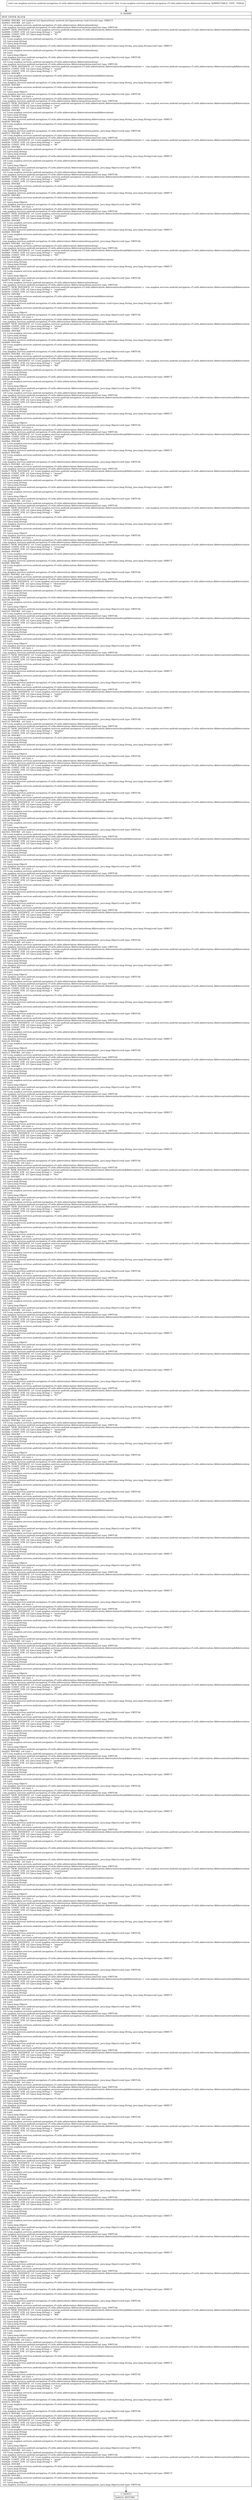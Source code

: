 digraph "CFG forcom.mapbox.services.android.navigation.v5.utils.abbreviation.AbbreviationArray.\<init\>()V" {
Node_0 [shape=record,label="{0\:\ 0x0000|MTH_ENTER_BLOCK\l|0x0000: INVOKE  (r4 I:android.util.SparseArray) android.util.SparseArray.\<init\>():void type: DIRECT \l0x0003: INVOKE  (r0 I:int) = \l  (r4 I:com.mapbox.services.android.navigation.v5.utils.abbreviation.AbbreviationArray)\l com.mapbox.services.android.navigation.v5.utils.abbreviation.AbbreviationArray.size():int type: VIRTUAL \l0x0007: NEW_INSTANCE  (r1 I:com.mapbox.services.android.navigation.v5.utils.abbreviation.AbbreviationArray$Abbreviation) =  com.mapbox.services.android.navigation.v5.utils.abbreviation.AbbreviationArray$Abbreviation \l0x0009: CONST_STR  (r2 I:java.lang.String) =  \"north\" \l0x000b: CONST_STR  (r3 I:java.lang.String) =  \"N\" \l0x000d: INVOKE  \l  (r1 I:com.mapbox.services.android.navigation.v5.utils.abbreviation.AbbreviationArray$Abbreviation)\l  (r2 I:java.lang.String)\l  (r3 I:java.lang.String)\l com.mapbox.services.android.navigation.v5.utils.abbreviation.AbbreviationArray.Abbreviation.\<init\>(java.lang.String, java.lang.String):void type: DIRECT \l0x0010: INVOKE  \l  (r4 I:com.mapbox.services.android.navigation.v5.utils.abbreviation.AbbreviationArray)\l  (r0 I:int)\l  (r1 I:java.lang.Object)\l com.mapbox.services.android.navigation.v5.utils.abbreviation.AbbreviationArray.put(int, java.lang.Object):void type: VIRTUAL \l0x0013: INVOKE  (r0 I:int) = \l  (r4 I:com.mapbox.services.android.navigation.v5.utils.abbreviation.AbbreviationArray)\l com.mapbox.services.android.navigation.v5.utils.abbreviation.AbbreviationArray.size():int type: VIRTUAL \l0x0017: NEW_INSTANCE  (r1 I:com.mapbox.services.android.navigation.v5.utils.abbreviation.AbbreviationArray$Abbreviation) =  com.mapbox.services.android.navigation.v5.utils.abbreviation.AbbreviationArray$Abbreviation \l0x0019: CONST_STR  (r2 I:java.lang.String) =  \"south\" \l0x001b: CONST_STR  (r3 I:java.lang.String) =  \"S\" \l0x001d: INVOKE  \l  (r1 I:com.mapbox.services.android.navigation.v5.utils.abbreviation.AbbreviationArray$Abbreviation)\l  (r2 I:java.lang.String)\l  (r3 I:java.lang.String)\l com.mapbox.services.android.navigation.v5.utils.abbreviation.AbbreviationArray.Abbreviation.\<init\>(java.lang.String, java.lang.String):void type: DIRECT \l0x0020: INVOKE  \l  (r4 I:com.mapbox.services.android.navigation.v5.utils.abbreviation.AbbreviationArray)\l  (r0 I:int)\l  (r1 I:java.lang.Object)\l com.mapbox.services.android.navigation.v5.utils.abbreviation.AbbreviationArray.put(int, java.lang.Object):void type: VIRTUAL \l0x0023: INVOKE  (r0 I:int) = \l  (r4 I:com.mapbox.services.android.navigation.v5.utils.abbreviation.AbbreviationArray)\l com.mapbox.services.android.navigation.v5.utils.abbreviation.AbbreviationArray.size():int type: VIRTUAL \l0x0027: NEW_INSTANCE  (r1 I:com.mapbox.services.android.navigation.v5.utils.abbreviation.AbbreviationArray$Abbreviation) =  com.mapbox.services.android.navigation.v5.utils.abbreviation.AbbreviationArray$Abbreviation \l0x0029: CONST_STR  (r2 I:java.lang.String) =  \"east\" \l0x002b: CONST_STR  (r3 I:java.lang.String) =  \"E\" \l0x002d: INVOKE  \l  (r1 I:com.mapbox.services.android.navigation.v5.utils.abbreviation.AbbreviationArray$Abbreviation)\l  (r2 I:java.lang.String)\l  (r3 I:java.lang.String)\l com.mapbox.services.android.navigation.v5.utils.abbreviation.AbbreviationArray.Abbreviation.\<init\>(java.lang.String, java.lang.String):void type: DIRECT \l0x0030: INVOKE  \l  (r4 I:com.mapbox.services.android.navigation.v5.utils.abbreviation.AbbreviationArray)\l  (r0 I:int)\l  (r1 I:java.lang.Object)\l com.mapbox.services.android.navigation.v5.utils.abbreviation.AbbreviationArray.put(int, java.lang.Object):void type: VIRTUAL \l0x0033: INVOKE  (r0 I:int) = \l  (r4 I:com.mapbox.services.android.navigation.v5.utils.abbreviation.AbbreviationArray)\l com.mapbox.services.android.navigation.v5.utils.abbreviation.AbbreviationArray.size():int type: VIRTUAL \l0x0037: NEW_INSTANCE  (r1 I:com.mapbox.services.android.navigation.v5.utils.abbreviation.AbbreviationArray$Abbreviation) =  com.mapbox.services.android.navigation.v5.utils.abbreviation.AbbreviationArray$Abbreviation \l0x0039: CONST_STR  (r2 I:java.lang.String) =  \"west\" \l0x003b: CONST_STR  (r3 I:java.lang.String) =  \"W\" \l0x003d: INVOKE  \l  (r1 I:com.mapbox.services.android.navigation.v5.utils.abbreviation.AbbreviationArray$Abbreviation)\l  (r2 I:java.lang.String)\l  (r3 I:java.lang.String)\l com.mapbox.services.android.navigation.v5.utils.abbreviation.AbbreviationArray.Abbreviation.\<init\>(java.lang.String, java.lang.String):void type: DIRECT \l0x0040: INVOKE  \l  (r4 I:com.mapbox.services.android.navigation.v5.utils.abbreviation.AbbreviationArray)\l  (r0 I:int)\l  (r1 I:java.lang.Object)\l com.mapbox.services.android.navigation.v5.utils.abbreviation.AbbreviationArray.put(int, java.lang.Object):void type: VIRTUAL \l0x0043: INVOKE  (r0 I:int) = \l  (r4 I:com.mapbox.services.android.navigation.v5.utils.abbreviation.AbbreviationArray)\l com.mapbox.services.android.navigation.v5.utils.abbreviation.AbbreviationArray.size():int type: VIRTUAL \l0x0047: NEW_INSTANCE  (r1 I:com.mapbox.services.android.navigation.v5.utils.abbreviation.AbbreviationArray$Abbreviation) =  com.mapbox.services.android.navigation.v5.utils.abbreviation.AbbreviationArray$Abbreviation \l0x0049: CONST_STR  (r2 I:java.lang.String) =  \"northwest\" \l0x004b: CONST_STR  (r3 I:java.lang.String) =  \"NW\" \l0x004d: INVOKE  \l  (r1 I:com.mapbox.services.android.navigation.v5.utils.abbreviation.AbbreviationArray$Abbreviation)\l  (r2 I:java.lang.String)\l  (r3 I:java.lang.String)\l com.mapbox.services.android.navigation.v5.utils.abbreviation.AbbreviationArray.Abbreviation.\<init\>(java.lang.String, java.lang.String):void type: DIRECT \l0x0050: INVOKE  \l  (r4 I:com.mapbox.services.android.navigation.v5.utils.abbreviation.AbbreviationArray)\l  (r0 I:int)\l  (r1 I:java.lang.Object)\l com.mapbox.services.android.navigation.v5.utils.abbreviation.AbbreviationArray.put(int, java.lang.Object):void type: VIRTUAL \l0x0053: INVOKE  (r0 I:int) = \l  (r4 I:com.mapbox.services.android.navigation.v5.utils.abbreviation.AbbreviationArray)\l com.mapbox.services.android.navigation.v5.utils.abbreviation.AbbreviationArray.size():int type: VIRTUAL \l0x0057: NEW_INSTANCE  (r1 I:com.mapbox.services.android.navigation.v5.utils.abbreviation.AbbreviationArray$Abbreviation) =  com.mapbox.services.android.navigation.v5.utils.abbreviation.AbbreviationArray$Abbreviation \l0x0059: CONST_STR  (r2 I:java.lang.String) =  \"southwest\" \l0x005b: CONST_STR  (r3 I:java.lang.String) =  \"SW\" \l0x005d: INVOKE  \l  (r1 I:com.mapbox.services.android.navigation.v5.utils.abbreviation.AbbreviationArray$Abbreviation)\l  (r2 I:java.lang.String)\l  (r3 I:java.lang.String)\l com.mapbox.services.android.navigation.v5.utils.abbreviation.AbbreviationArray.Abbreviation.\<init\>(java.lang.String, java.lang.String):void type: DIRECT \l0x0060: INVOKE  \l  (r4 I:com.mapbox.services.android.navigation.v5.utils.abbreviation.AbbreviationArray)\l  (r0 I:int)\l  (r1 I:java.lang.Object)\l com.mapbox.services.android.navigation.v5.utils.abbreviation.AbbreviationArray.put(int, java.lang.Object):void type: VIRTUAL \l0x0063: INVOKE  (r0 I:int) = \l  (r4 I:com.mapbox.services.android.navigation.v5.utils.abbreviation.AbbreviationArray)\l com.mapbox.services.android.navigation.v5.utils.abbreviation.AbbreviationArray.size():int type: VIRTUAL \l0x0067: NEW_INSTANCE  (r1 I:com.mapbox.services.android.navigation.v5.utils.abbreviation.AbbreviationArray$Abbreviation) =  com.mapbox.services.android.navigation.v5.utils.abbreviation.AbbreviationArray$Abbreviation \l0x0069: CONST_STR  (r2 I:java.lang.String) =  \"northeast\" \l0x006b: CONST_STR  (r3 I:java.lang.String) =  \"NE\" \l0x006d: INVOKE  \l  (r1 I:com.mapbox.services.android.navigation.v5.utils.abbreviation.AbbreviationArray$Abbreviation)\l  (r2 I:java.lang.String)\l  (r3 I:java.lang.String)\l com.mapbox.services.android.navigation.v5.utils.abbreviation.AbbreviationArray.Abbreviation.\<init\>(java.lang.String, java.lang.String):void type: DIRECT \l0x0070: INVOKE  \l  (r4 I:com.mapbox.services.android.navigation.v5.utils.abbreviation.AbbreviationArray)\l  (r0 I:int)\l  (r1 I:java.lang.Object)\l com.mapbox.services.android.navigation.v5.utils.abbreviation.AbbreviationArray.put(int, java.lang.Object):void type: VIRTUAL \l0x0073: INVOKE  (r0 I:int) = \l  (r4 I:com.mapbox.services.android.navigation.v5.utils.abbreviation.AbbreviationArray)\l com.mapbox.services.android.navigation.v5.utils.abbreviation.AbbreviationArray.size():int type: VIRTUAL \l0x0077: NEW_INSTANCE  (r1 I:com.mapbox.services.android.navigation.v5.utils.abbreviation.AbbreviationArray$Abbreviation) =  com.mapbox.services.android.navigation.v5.utils.abbreviation.AbbreviationArray$Abbreviation \l0x0079: CONST_STR  (r2 I:java.lang.String) =  \"southeast\" \l0x007b: CONST_STR  (r3 I:java.lang.String) =  \"SE\" \l0x007d: INVOKE  \l  (r1 I:com.mapbox.services.android.navigation.v5.utils.abbreviation.AbbreviationArray$Abbreviation)\l  (r2 I:java.lang.String)\l  (r3 I:java.lang.String)\l com.mapbox.services.android.navigation.v5.utils.abbreviation.AbbreviationArray.Abbreviation.\<init\>(java.lang.String, java.lang.String):void type: DIRECT \l0x0080: INVOKE  \l  (r4 I:com.mapbox.services.android.navigation.v5.utils.abbreviation.AbbreviationArray)\l  (r0 I:int)\l  (r1 I:java.lang.Object)\l com.mapbox.services.android.navigation.v5.utils.abbreviation.AbbreviationArray.put(int, java.lang.Object):void type: VIRTUAL \l0x0083: INVOKE  (r0 I:int) = \l  (r4 I:com.mapbox.services.android.navigation.v5.utils.abbreviation.AbbreviationArray)\l com.mapbox.services.android.navigation.v5.utils.abbreviation.AbbreviationArray.size():int type: VIRTUAL \l0x0087: NEW_INSTANCE  (r1 I:com.mapbox.services.android.navigation.v5.utils.abbreviation.AbbreviationArray$Abbreviation) =  com.mapbox.services.android.navigation.v5.utils.abbreviation.AbbreviationArray$Abbreviation \l0x0089: CONST_STR  (r2 I:java.lang.String) =  \"street\" \l0x008b: CONST_STR  (r3 I:java.lang.String) =  \"St\" \l0x008d: INVOKE  \l  (r1 I:com.mapbox.services.android.navigation.v5.utils.abbreviation.AbbreviationArray$Abbreviation)\l  (r2 I:java.lang.String)\l  (r3 I:java.lang.String)\l com.mapbox.services.android.navigation.v5.utils.abbreviation.AbbreviationArray.Abbreviation.\<init\>(java.lang.String, java.lang.String):void type: DIRECT \l0x0090: INVOKE  \l  (r4 I:com.mapbox.services.android.navigation.v5.utils.abbreviation.AbbreviationArray)\l  (r0 I:int)\l  (r1 I:java.lang.Object)\l com.mapbox.services.android.navigation.v5.utils.abbreviation.AbbreviationArray.put(int, java.lang.Object):void type: VIRTUAL \l0x0093: INVOKE  (r0 I:int) = \l  (r4 I:com.mapbox.services.android.navigation.v5.utils.abbreviation.AbbreviationArray)\l com.mapbox.services.android.navigation.v5.utils.abbreviation.AbbreviationArray.size():int type: VIRTUAL \l0x0097: NEW_INSTANCE  (r1 I:com.mapbox.services.android.navigation.v5.utils.abbreviation.AbbreviationArray$Abbreviation) =  com.mapbox.services.android.navigation.v5.utils.abbreviation.AbbreviationArray$Abbreviation \l0x0099: CONST_STR  (r2 I:java.lang.String) =  \"road\" \l0x009b: CONST_STR  (r3 I:java.lang.String) =  \"Rd\" \l0x009d: INVOKE  \l  (r1 I:com.mapbox.services.android.navigation.v5.utils.abbreviation.AbbreviationArray$Abbreviation)\l  (r2 I:java.lang.String)\l  (r3 I:java.lang.String)\l com.mapbox.services.android.navigation.v5.utils.abbreviation.AbbreviationArray.Abbreviation.\<init\>(java.lang.String, java.lang.String):void type: DIRECT \l0x00a0: INVOKE  \l  (r4 I:com.mapbox.services.android.navigation.v5.utils.abbreviation.AbbreviationArray)\l  (r0 I:int)\l  (r1 I:java.lang.Object)\l com.mapbox.services.android.navigation.v5.utils.abbreviation.AbbreviationArray.put(int, java.lang.Object):void type: VIRTUAL \l0x00a3: INVOKE  (r0 I:int) = \l  (r4 I:com.mapbox.services.android.navigation.v5.utils.abbreviation.AbbreviationArray)\l com.mapbox.services.android.navigation.v5.utils.abbreviation.AbbreviationArray.size():int type: VIRTUAL \l0x00a7: NEW_INSTANCE  (r1 I:com.mapbox.services.android.navigation.v5.utils.abbreviation.AbbreviationArray$Abbreviation) =  com.mapbox.services.android.navigation.v5.utils.abbreviation.AbbreviationArray$Abbreviation \l0x00a9: CONST_STR  (r2 I:java.lang.String) =  \"center\" \l0x00ab: CONST_STR  (r3 I:java.lang.String) =  \"Ctr\" \l0x00ad: INVOKE  \l  (r1 I:com.mapbox.services.android.navigation.v5.utils.abbreviation.AbbreviationArray$Abbreviation)\l  (r2 I:java.lang.String)\l  (r3 I:java.lang.String)\l com.mapbox.services.android.navigation.v5.utils.abbreviation.AbbreviationArray.Abbreviation.\<init\>(java.lang.String, java.lang.String):void type: DIRECT \l0x00b0: INVOKE  \l  (r4 I:com.mapbox.services.android.navigation.v5.utils.abbreviation.AbbreviationArray)\l  (r0 I:int)\l  (r1 I:java.lang.Object)\l com.mapbox.services.android.navigation.v5.utils.abbreviation.AbbreviationArray.put(int, java.lang.Object):void type: VIRTUAL \l0x00b3: INVOKE  (r0 I:int) = \l  (r4 I:com.mapbox.services.android.navigation.v5.utils.abbreviation.AbbreviationArray)\l com.mapbox.services.android.navigation.v5.utils.abbreviation.AbbreviationArray.size():int type: VIRTUAL \l0x00b7: NEW_INSTANCE  (r1 I:com.mapbox.services.android.navigation.v5.utils.abbreviation.AbbreviationArray$Abbreviation) =  com.mapbox.services.android.navigation.v5.utils.abbreviation.AbbreviationArray$Abbreviation \l0x00b9: CONST_STR  (r2 I:java.lang.String) =  \"national\" \l0x00bb: CONST_STR  (r3 I:java.lang.String) =  \"Nat’l\" \l0x00bd: INVOKE  \l  (r1 I:com.mapbox.services.android.navigation.v5.utils.abbreviation.AbbreviationArray$Abbreviation)\l  (r2 I:java.lang.String)\l  (r3 I:java.lang.String)\l com.mapbox.services.android.navigation.v5.utils.abbreviation.AbbreviationArray.Abbreviation.\<init\>(java.lang.String, java.lang.String):void type: DIRECT \l0x00c0: INVOKE  \l  (r4 I:com.mapbox.services.android.navigation.v5.utils.abbreviation.AbbreviationArray)\l  (r0 I:int)\l  (r1 I:java.lang.Object)\l com.mapbox.services.android.navigation.v5.utils.abbreviation.AbbreviationArray.put(int, java.lang.Object):void type: VIRTUAL \l0x00c3: INVOKE  (r0 I:int) = \l  (r4 I:com.mapbox.services.android.navigation.v5.utils.abbreviation.AbbreviationArray)\l com.mapbox.services.android.navigation.v5.utils.abbreviation.AbbreviationArray.size():int type: VIRTUAL \l0x00c7: NEW_INSTANCE  (r1 I:com.mapbox.services.android.navigation.v5.utils.abbreviation.AbbreviationArray$Abbreviation) =  com.mapbox.services.android.navigation.v5.utils.abbreviation.AbbreviationArray$Abbreviation \l0x00c9: CONST_STR  (r2 I:java.lang.String) =  \"mount\" \l0x00cb: CONST_STR  (r3 I:java.lang.String) =  \"Mt\" \l0x00cd: INVOKE  \l  (r1 I:com.mapbox.services.android.navigation.v5.utils.abbreviation.AbbreviationArray$Abbreviation)\l  (r2 I:java.lang.String)\l  (r3 I:java.lang.String)\l com.mapbox.services.android.navigation.v5.utils.abbreviation.AbbreviationArray.Abbreviation.\<init\>(java.lang.String, java.lang.String):void type: DIRECT \l0x00d0: INVOKE  \l  (r4 I:com.mapbox.services.android.navigation.v5.utils.abbreviation.AbbreviationArray)\l  (r0 I:int)\l  (r1 I:java.lang.Object)\l com.mapbox.services.android.navigation.v5.utils.abbreviation.AbbreviationArray.put(int, java.lang.Object):void type: VIRTUAL \l0x00d3: INVOKE  (r0 I:int) = \l  (r4 I:com.mapbox.services.android.navigation.v5.utils.abbreviation.AbbreviationArray)\l com.mapbox.services.android.navigation.v5.utils.abbreviation.AbbreviationArray.size():int type: VIRTUAL \l0x00d7: NEW_INSTANCE  (r1 I:com.mapbox.services.android.navigation.v5.utils.abbreviation.AbbreviationArray$Abbreviation) =  com.mapbox.services.android.navigation.v5.utils.abbreviation.AbbreviationArray$Abbreviation \l0x00d9: CONST_STR  (r2 I:java.lang.String) =  \"mountain\" \l0x00db: CONST_STR  (r3 I:java.lang.String) =  \"Mtn\" \l0x00dd: INVOKE  \l  (r1 I:com.mapbox.services.android.navigation.v5.utils.abbreviation.AbbreviationArray$Abbreviation)\l  (r2 I:java.lang.String)\l  (r3 I:java.lang.String)\l com.mapbox.services.android.navigation.v5.utils.abbreviation.AbbreviationArray.Abbreviation.\<init\>(java.lang.String, java.lang.String):void type: DIRECT \l0x00e0: INVOKE  \l  (r4 I:com.mapbox.services.android.navigation.v5.utils.abbreviation.AbbreviationArray)\l  (r0 I:int)\l  (r1 I:java.lang.Object)\l com.mapbox.services.android.navigation.v5.utils.abbreviation.AbbreviationArray.put(int, java.lang.Object):void type: VIRTUAL \l0x00e3: INVOKE  (r0 I:int) = \l  (r4 I:com.mapbox.services.android.navigation.v5.utils.abbreviation.AbbreviationArray)\l com.mapbox.services.android.navigation.v5.utils.abbreviation.AbbreviationArray.size():int type: VIRTUAL \l0x00e7: NEW_INSTANCE  (r1 I:com.mapbox.services.android.navigation.v5.utils.abbreviation.AbbreviationArray$Abbreviation) =  com.mapbox.services.android.navigation.v5.utils.abbreviation.AbbreviationArray$Abbreviation \l0x00e9: CONST_STR  (r2 I:java.lang.String) =  \"crossing\" \l0x00eb: CONST_STR  (r3 I:java.lang.String) =  \"Xing\" \l0x00ed: INVOKE  \l  (r1 I:com.mapbox.services.android.navigation.v5.utils.abbreviation.AbbreviationArray$Abbreviation)\l  (r2 I:java.lang.String)\l  (r3 I:java.lang.String)\l com.mapbox.services.android.navigation.v5.utils.abbreviation.AbbreviationArray.Abbreviation.\<init\>(java.lang.String, java.lang.String):void type: DIRECT \l0x00f0: INVOKE  \l  (r4 I:com.mapbox.services.android.navigation.v5.utils.abbreviation.AbbreviationArray)\l  (r0 I:int)\l  (r1 I:java.lang.Object)\l com.mapbox.services.android.navigation.v5.utils.abbreviation.AbbreviationArray.put(int, java.lang.Object):void type: VIRTUAL \l0x00f3: INVOKE  (r0 I:int) = \l  (r4 I:com.mapbox.services.android.navigation.v5.utils.abbreviation.AbbreviationArray)\l com.mapbox.services.android.navigation.v5.utils.abbreviation.AbbreviationArray.size():int type: VIRTUAL \l0x00f7: NEW_INSTANCE  (r1 I:com.mapbox.services.android.navigation.v5.utils.abbreviation.AbbreviationArray$Abbreviation) =  com.mapbox.services.android.navigation.v5.utils.abbreviation.AbbreviationArray$Abbreviation \l0x00f9: CONST_STR  (r2 I:java.lang.String) =  \"downtown\" \l0x00fb: CONST_STR  (r3 I:java.lang.String) =  \"Dtwn\" \l0x00fd: INVOKE  \l  (r1 I:com.mapbox.services.android.navigation.v5.utils.abbreviation.AbbreviationArray$Abbreviation)\l  (r2 I:java.lang.String)\l  (r3 I:java.lang.String)\l com.mapbox.services.android.navigation.v5.utils.abbreviation.AbbreviationArray.Abbreviation.\<init\>(java.lang.String, java.lang.String):void type: DIRECT \l0x0100: INVOKE  \l  (r4 I:com.mapbox.services.android.navigation.v5.utils.abbreviation.AbbreviationArray)\l  (r0 I:int)\l  (r1 I:java.lang.Object)\l com.mapbox.services.android.navigation.v5.utils.abbreviation.AbbreviationArray.put(int, java.lang.Object):void type: VIRTUAL \l0x0103: INVOKE  (r0 I:int) = \l  (r4 I:com.mapbox.services.android.navigation.v5.utils.abbreviation.AbbreviationArray)\l com.mapbox.services.android.navigation.v5.utils.abbreviation.AbbreviationArray.size():int type: VIRTUAL \l0x0107: NEW_INSTANCE  (r1 I:com.mapbox.services.android.navigation.v5.utils.abbreviation.AbbreviationArray$Abbreviation) =  com.mapbox.services.android.navigation.v5.utils.abbreviation.AbbreviationArray$Abbreviation \l0x0109: CONST_STR  (r2 I:java.lang.String) =  \"international\" \l0x010b: CONST_STR  (r3 I:java.lang.String) =  \"Int’l\" \l0x010d: INVOKE  \l  (r1 I:com.mapbox.services.android.navigation.v5.utils.abbreviation.AbbreviationArray$Abbreviation)\l  (r2 I:java.lang.String)\l  (r3 I:java.lang.String)\l com.mapbox.services.android.navigation.v5.utils.abbreviation.AbbreviationArray.Abbreviation.\<init\>(java.lang.String, java.lang.String):void type: DIRECT \l0x0110: INVOKE  \l  (r4 I:com.mapbox.services.android.navigation.v5.utils.abbreviation.AbbreviationArray)\l  (r0 I:int)\l  (r1 I:java.lang.Object)\l com.mapbox.services.android.navigation.v5.utils.abbreviation.AbbreviationArray.put(int, java.lang.Object):void type: VIRTUAL \l0x0113: INVOKE  (r0 I:int) = \l  (r4 I:com.mapbox.services.android.navigation.v5.utils.abbreviation.AbbreviationArray)\l com.mapbox.services.android.navigation.v5.utils.abbreviation.AbbreviationArray.size():int type: VIRTUAL \l0x0117: NEW_INSTANCE  (r1 I:com.mapbox.services.android.navigation.v5.utils.abbreviation.AbbreviationArray$Abbreviation) =  com.mapbox.services.android.navigation.v5.utils.abbreviation.AbbreviationArray$Abbreviation \l0x0119: CONST_STR  (r2 I:java.lang.String) =  \"park\" \l0x011b: CONST_STR  (r3 I:java.lang.String) =  \"Pk\" \l0x011d: INVOKE  \l  (r1 I:com.mapbox.services.android.navigation.v5.utils.abbreviation.AbbreviationArray$Abbreviation)\l  (r2 I:java.lang.String)\l  (r3 I:java.lang.String)\l com.mapbox.services.android.navigation.v5.utils.abbreviation.AbbreviationArray.Abbreviation.\<init\>(java.lang.String, java.lang.String):void type: DIRECT \l0x0120: INVOKE  \l  (r4 I:com.mapbox.services.android.navigation.v5.utils.abbreviation.AbbreviationArray)\l  (r0 I:int)\l  (r1 I:java.lang.Object)\l com.mapbox.services.android.navigation.v5.utils.abbreviation.AbbreviationArray.put(int, java.lang.Object):void type: VIRTUAL \l0x0123: INVOKE  (r0 I:int) = \l  (r4 I:com.mapbox.services.android.navigation.v5.utils.abbreviation.AbbreviationArray)\l com.mapbox.services.android.navigation.v5.utils.abbreviation.AbbreviationArray.size():int type: VIRTUAL \l0x0127: NEW_INSTANCE  (r1 I:com.mapbox.services.android.navigation.v5.utils.abbreviation.AbbreviationArray$Abbreviation) =  com.mapbox.services.android.navigation.v5.utils.abbreviation.AbbreviationArray$Abbreviation \l0x0129: CONST_STR  (r2 I:java.lang.String) =  \"saints\" \l0x012b: CONST_STR  (r3 I:java.lang.String) =  \"SS\" \l0x012d: INVOKE  \l  (r1 I:com.mapbox.services.android.navigation.v5.utils.abbreviation.AbbreviationArray$Abbreviation)\l  (r2 I:java.lang.String)\l  (r3 I:java.lang.String)\l com.mapbox.services.android.navigation.v5.utils.abbreviation.AbbreviationArray.Abbreviation.\<init\>(java.lang.String, java.lang.String):void type: DIRECT \l0x0130: INVOKE  \l  (r4 I:com.mapbox.services.android.navigation.v5.utils.abbreviation.AbbreviationArray)\l  (r0 I:int)\l  (r1 I:java.lang.Object)\l com.mapbox.services.android.navigation.v5.utils.abbreviation.AbbreviationArray.put(int, java.lang.Object):void type: VIRTUAL \l0x0133: INVOKE  (r0 I:int) = \l  (r4 I:com.mapbox.services.android.navigation.v5.utils.abbreviation.AbbreviationArray)\l com.mapbox.services.android.navigation.v5.utils.abbreviation.AbbreviationArray.size():int type: VIRTUAL \l0x0137: NEW_INSTANCE  (r1 I:com.mapbox.services.android.navigation.v5.utils.abbreviation.AbbreviationArray$Abbreviation) =  com.mapbox.services.android.navigation.v5.utils.abbreviation.AbbreviationArray$Abbreviation \l0x0139: CONST_STR  (r2 I:java.lang.String) =  \"heights\" \l0x013b: CONST_STR  (r3 I:java.lang.String) =  \"Hts\" \l0x013d: INVOKE  \l  (r1 I:com.mapbox.services.android.navigation.v5.utils.abbreviation.AbbreviationArray$Abbreviation)\l  (r2 I:java.lang.String)\l  (r3 I:java.lang.String)\l com.mapbox.services.android.navigation.v5.utils.abbreviation.AbbreviationArray.Abbreviation.\<init\>(java.lang.String, java.lang.String):void type: DIRECT \l0x0140: INVOKE  \l  (r4 I:com.mapbox.services.android.navigation.v5.utils.abbreviation.AbbreviationArray)\l  (r0 I:int)\l  (r1 I:java.lang.Object)\l com.mapbox.services.android.navigation.v5.utils.abbreviation.AbbreviationArray.put(int, java.lang.Object):void type: VIRTUAL \l0x0143: INVOKE  (r0 I:int) = \l  (r4 I:com.mapbox.services.android.navigation.v5.utils.abbreviation.AbbreviationArray)\l com.mapbox.services.android.navigation.v5.utils.abbreviation.AbbreviationArray.size():int type: VIRTUAL \l0x0147: NEW_INSTANCE  (r1 I:com.mapbox.services.android.navigation.v5.utils.abbreviation.AbbreviationArray$Abbreviation) =  com.mapbox.services.android.navigation.v5.utils.abbreviation.AbbreviationArray$Abbreviation \l0x0149: CONST_STR  (r2 I:java.lang.String) =  \"route\" \l0x014b: CONST_STR  (r3 I:java.lang.String) =  \"Rte\" \l0x014d: INVOKE  \l  (r1 I:com.mapbox.services.android.navigation.v5.utils.abbreviation.AbbreviationArray$Abbreviation)\l  (r2 I:java.lang.String)\l  (r3 I:java.lang.String)\l com.mapbox.services.android.navigation.v5.utils.abbreviation.AbbreviationArray.Abbreviation.\<init\>(java.lang.String, java.lang.String):void type: DIRECT \l0x0150: INVOKE  \l  (r4 I:com.mapbox.services.android.navigation.v5.utils.abbreviation.AbbreviationArray)\l  (r0 I:int)\l  (r1 I:java.lang.Object)\l com.mapbox.services.android.navigation.v5.utils.abbreviation.AbbreviationArray.put(int, java.lang.Object):void type: VIRTUAL \l0x0153: INVOKE  (r0 I:int) = \l  (r4 I:com.mapbox.services.android.navigation.v5.utils.abbreviation.AbbreviationArray)\l com.mapbox.services.android.navigation.v5.utils.abbreviation.AbbreviationArray.size():int type: VIRTUAL \l0x0157: NEW_INSTANCE  (r1 I:com.mapbox.services.android.navigation.v5.utils.abbreviation.AbbreviationArray$Abbreviation) =  com.mapbox.services.android.navigation.v5.utils.abbreviation.AbbreviationArray$Abbreviation \l0x0159: CONST_STR  (r2 I:java.lang.String) =  \"saint\" \l0x015b: CONST_STR  (r3 I:java.lang.String) =  \"St\" \l0x015d: INVOKE  \l  (r1 I:com.mapbox.services.android.navigation.v5.utils.abbreviation.AbbreviationArray$Abbreviation)\l  (r2 I:java.lang.String)\l  (r3 I:java.lang.String)\l com.mapbox.services.android.navigation.v5.utils.abbreviation.AbbreviationArray.Abbreviation.\<init\>(java.lang.String, java.lang.String):void type: DIRECT \l0x0160: INVOKE  \l  (r4 I:com.mapbox.services.android.navigation.v5.utils.abbreviation.AbbreviationArray)\l  (r0 I:int)\l  (r1 I:java.lang.Object)\l com.mapbox.services.android.navigation.v5.utils.abbreviation.AbbreviationArray.put(int, java.lang.Object):void type: VIRTUAL \l0x0163: INVOKE  (r0 I:int) = \l  (r4 I:com.mapbox.services.android.navigation.v5.utils.abbreviation.AbbreviationArray)\l com.mapbox.services.android.navigation.v5.utils.abbreviation.AbbreviationArray.size():int type: VIRTUAL \l0x0167: NEW_INSTANCE  (r1 I:com.mapbox.services.android.navigation.v5.utils.abbreviation.AbbreviationArray$Abbreviation) =  com.mapbox.services.android.navigation.v5.utils.abbreviation.AbbreviationArray$Abbreviation \l0x0169: CONST_STR  (r2 I:java.lang.String) =  \"fort\" \l0x016b: CONST_STR  (r3 I:java.lang.String) =  \"Ft\" \l0x016d: INVOKE  \l  (r1 I:com.mapbox.services.android.navigation.v5.utils.abbreviation.AbbreviationArray$Abbreviation)\l  (r2 I:java.lang.String)\l  (r3 I:java.lang.String)\l com.mapbox.services.android.navigation.v5.utils.abbreviation.AbbreviationArray.Abbreviation.\<init\>(java.lang.String, java.lang.String):void type: DIRECT \l0x0170: INVOKE  \l  (r4 I:com.mapbox.services.android.navigation.v5.utils.abbreviation.AbbreviationArray)\l  (r0 I:int)\l  (r1 I:java.lang.Object)\l com.mapbox.services.android.navigation.v5.utils.abbreviation.AbbreviationArray.put(int, java.lang.Object):void type: VIRTUAL \l0x0173: INVOKE  (r0 I:int) = \l  (r4 I:com.mapbox.services.android.navigation.v5.utils.abbreviation.AbbreviationArray)\l com.mapbox.services.android.navigation.v5.utils.abbreviation.AbbreviationArray.size():int type: VIRTUAL \l0x0177: NEW_INSTANCE  (r1 I:com.mapbox.services.android.navigation.v5.utils.abbreviation.AbbreviationArray$Abbreviation) =  com.mapbox.services.android.navigation.v5.utils.abbreviation.AbbreviationArray$Abbreviation \l0x0179: CONST_STR  (r2 I:java.lang.String) =  \"market\" \l0x017b: CONST_STR  (r3 I:java.lang.String) =  \"Mkt\" \l0x017d: INVOKE  \l  (r1 I:com.mapbox.services.android.navigation.v5.utils.abbreviation.AbbreviationArray$Abbreviation)\l  (r2 I:java.lang.String)\l  (r3 I:java.lang.String)\l com.mapbox.services.android.navigation.v5.utils.abbreviation.AbbreviationArray.Abbreviation.\<init\>(java.lang.String, java.lang.String):void type: DIRECT \l0x0180: INVOKE  \l  (r4 I:com.mapbox.services.android.navigation.v5.utils.abbreviation.AbbreviationArray)\l  (r0 I:int)\l  (r1 I:java.lang.Object)\l com.mapbox.services.android.navigation.v5.utils.abbreviation.AbbreviationArray.put(int, java.lang.Object):void type: VIRTUAL \l0x0183: INVOKE  (r0 I:int) = \l  (r4 I:com.mapbox.services.android.navigation.v5.utils.abbreviation.AbbreviationArray)\l com.mapbox.services.android.navigation.v5.utils.abbreviation.AbbreviationArray.size():int type: VIRTUAL \l0x0187: NEW_INSTANCE  (r1 I:com.mapbox.services.android.navigation.v5.utils.abbreviation.AbbreviationArray$Abbreviation) =  com.mapbox.services.android.navigation.v5.utils.abbreviation.AbbreviationArray$Abbreviation \l0x0189: CONST_STR  (r2 I:java.lang.String) =  \"centre\" \l0x018b: CONST_STR  (r3 I:java.lang.String) =  \"Ctr\" \l0x018d: INVOKE  \l  (r1 I:com.mapbox.services.android.navigation.v5.utils.abbreviation.AbbreviationArray$Abbreviation)\l  (r2 I:java.lang.String)\l  (r3 I:java.lang.String)\l com.mapbox.services.android.navigation.v5.utils.abbreviation.AbbreviationArray.Abbreviation.\<init\>(java.lang.String, java.lang.String):void type: DIRECT \l0x0190: INVOKE  \l  (r4 I:com.mapbox.services.android.navigation.v5.utils.abbreviation.AbbreviationArray)\l  (r0 I:int)\l  (r1 I:java.lang.Object)\l com.mapbox.services.android.navigation.v5.utils.abbreviation.AbbreviationArray.put(int, java.lang.Object):void type: VIRTUAL \l0x0193: INVOKE  (r0 I:int) = \l  (r4 I:com.mapbox.services.android.navigation.v5.utils.abbreviation.AbbreviationArray)\l com.mapbox.services.android.navigation.v5.utils.abbreviation.AbbreviationArray.size():int type: VIRTUAL \l0x0197: NEW_INSTANCE  (r1 I:com.mapbox.services.android.navigation.v5.utils.abbreviation.AbbreviationArray$Abbreviation) =  com.mapbox.services.android.navigation.v5.utils.abbreviation.AbbreviationArray$Abbreviation \l0x0199: CONST_STR  (r2 I:java.lang.String) =  \"william\" \l0x019b: CONST_STR  (r3 I:java.lang.String) =  \"Wm\" \l0x019d: INVOKE  \l  (r1 I:com.mapbox.services.android.navigation.v5.utils.abbreviation.AbbreviationArray$Abbreviation)\l  (r2 I:java.lang.String)\l  (r3 I:java.lang.String)\l com.mapbox.services.android.navigation.v5.utils.abbreviation.AbbreviationArray.Abbreviation.\<init\>(java.lang.String, java.lang.String):void type: DIRECT \l0x01a0: INVOKE  \l  (r4 I:com.mapbox.services.android.navigation.v5.utils.abbreviation.AbbreviationArray)\l  (r0 I:int)\l  (r1 I:java.lang.Object)\l com.mapbox.services.android.navigation.v5.utils.abbreviation.AbbreviationArray.put(int, java.lang.Object):void type: VIRTUAL \l0x01a3: INVOKE  (r0 I:int) = \l  (r4 I:com.mapbox.services.android.navigation.v5.utils.abbreviation.AbbreviationArray)\l com.mapbox.services.android.navigation.v5.utils.abbreviation.AbbreviationArray.size():int type: VIRTUAL \l0x01a7: NEW_INSTANCE  (r1 I:com.mapbox.services.android.navigation.v5.utils.abbreviation.AbbreviationArray$Abbreviation) =  com.mapbox.services.android.navigation.v5.utils.abbreviation.AbbreviationArray$Abbreviation \l0x01a9: CONST_STR  (r2 I:java.lang.String) =  \"school\" \l0x01ab: CONST_STR  (r3 I:java.lang.String) =  \"Sch\" \l0x01ad: INVOKE  \l  (r1 I:com.mapbox.services.android.navigation.v5.utils.abbreviation.AbbreviationArray$Abbreviation)\l  (r2 I:java.lang.String)\l  (r3 I:java.lang.String)\l com.mapbox.services.android.navigation.v5.utils.abbreviation.AbbreviationArray.Abbreviation.\<init\>(java.lang.String, java.lang.String):void type: DIRECT \l0x01b0: INVOKE  \l  (r4 I:com.mapbox.services.android.navigation.v5.utils.abbreviation.AbbreviationArray)\l  (r0 I:int)\l  (r1 I:java.lang.Object)\l com.mapbox.services.android.navigation.v5.utils.abbreviation.AbbreviationArray.put(int, java.lang.Object):void type: VIRTUAL \l0x01b3: INVOKE  (r0 I:int) = \l  (r4 I:com.mapbox.services.android.navigation.v5.utils.abbreviation.AbbreviationArray)\l com.mapbox.services.android.navigation.v5.utils.abbreviation.AbbreviationArray.size():int type: VIRTUAL \l0x01b7: NEW_INSTANCE  (r1 I:com.mapbox.services.android.navigation.v5.utils.abbreviation.AbbreviationArray$Abbreviation) =  com.mapbox.services.android.navigation.v5.utils.abbreviation.AbbreviationArray$Abbreviation \l0x01b9: CONST_STR  (r2 I:java.lang.String) =  \"senior\" \l0x01bb: CONST_STR  (r3 I:java.lang.String) =  \"Sr\" \l0x01bd: INVOKE  \l  (r1 I:com.mapbox.services.android.navigation.v5.utils.abbreviation.AbbreviationArray$Abbreviation)\l  (r2 I:java.lang.String)\l  (r3 I:java.lang.String)\l com.mapbox.services.android.navigation.v5.utils.abbreviation.AbbreviationArray.Abbreviation.\<init\>(java.lang.String, java.lang.String):void type: DIRECT \l0x01c0: INVOKE  \l  (r4 I:com.mapbox.services.android.navigation.v5.utils.abbreviation.AbbreviationArray)\l  (r0 I:int)\l  (r1 I:java.lang.Object)\l com.mapbox.services.android.navigation.v5.utils.abbreviation.AbbreviationArray.put(int, java.lang.Object):void type: VIRTUAL \l0x01c3: INVOKE  (r0 I:int) = \l  (r4 I:com.mapbox.services.android.navigation.v5.utils.abbreviation.AbbreviationArray)\l com.mapbox.services.android.navigation.v5.utils.abbreviation.AbbreviationArray.size():int type: VIRTUAL \l0x01c7: NEW_INSTANCE  (r1 I:com.mapbox.services.android.navigation.v5.utils.abbreviation.AbbreviationArray$Abbreviation) =  com.mapbox.services.android.navigation.v5.utils.abbreviation.AbbreviationArray$Abbreviation \l0x01c9: CONST_STR  (r2 I:java.lang.String) =  \"river\" \l0x01cb: CONST_STR  (r3 I:java.lang.String) =  \"Riv\" \l0x01cd: INVOKE  \l  (r1 I:com.mapbox.services.android.navigation.v5.utils.abbreviation.AbbreviationArray$Abbreviation)\l  (r2 I:java.lang.String)\l  (r3 I:java.lang.String)\l com.mapbox.services.android.navigation.v5.utils.abbreviation.AbbreviationArray.Abbreviation.\<init\>(java.lang.String, java.lang.String):void type: DIRECT \l0x01d0: INVOKE  \l  (r4 I:com.mapbox.services.android.navigation.v5.utils.abbreviation.AbbreviationArray)\l  (r0 I:int)\l  (r1 I:java.lang.Object)\l com.mapbox.services.android.navigation.v5.utils.abbreviation.AbbreviationArray.put(int, java.lang.Object):void type: VIRTUAL \l0x01d3: INVOKE  (r0 I:int) = \l  (r4 I:com.mapbox.services.android.navigation.v5.utils.abbreviation.AbbreviationArray)\l com.mapbox.services.android.navigation.v5.utils.abbreviation.AbbreviationArray.size():int type: VIRTUAL \l0x01d7: NEW_INSTANCE  (r1 I:com.mapbox.services.android.navigation.v5.utils.abbreviation.AbbreviationArray$Abbreviation) =  com.mapbox.services.android.navigation.v5.utils.abbreviation.AbbreviationArray$Abbreviation \l0x01d9: CONST_STR  (r2 I:java.lang.String) =  \"sister\" \l0x01db: CONST_STR  (r3 I:java.lang.String) =  \"Sr\" \l0x01dd: INVOKE  \l  (r1 I:com.mapbox.services.android.navigation.v5.utils.abbreviation.AbbreviationArray$Abbreviation)\l  (r2 I:java.lang.String)\l  (r3 I:java.lang.String)\l com.mapbox.services.android.navigation.v5.utils.abbreviation.AbbreviationArray.Abbreviation.\<init\>(java.lang.String, java.lang.String):void type: DIRECT \l0x01e0: INVOKE  \l  (r4 I:com.mapbox.services.android.navigation.v5.utils.abbreviation.AbbreviationArray)\l  (r0 I:int)\l  (r1 I:java.lang.Object)\l com.mapbox.services.android.navigation.v5.utils.abbreviation.AbbreviationArray.put(int, java.lang.Object):void type: VIRTUAL \l0x01e3: INVOKE  (r0 I:int) = \l  (r4 I:com.mapbox.services.android.navigation.v5.utils.abbreviation.AbbreviationArray)\l com.mapbox.services.android.navigation.v5.utils.abbreviation.AbbreviationArray.size():int type: VIRTUAL \l0x01e7: NEW_INSTANCE  (r1 I:com.mapbox.services.android.navigation.v5.utils.abbreviation.AbbreviationArray$Abbreviation) =  com.mapbox.services.android.navigation.v5.utils.abbreviation.AbbreviationArray$Abbreviation \l0x01e9: CONST_STR  (r2 I:java.lang.String) =  \"village\" \l0x01eb: CONST_STR  (r3 I:java.lang.String) =  \"Vil\" \l0x01ed: INVOKE  \l  (r1 I:com.mapbox.services.android.navigation.v5.utils.abbreviation.AbbreviationArray$Abbreviation)\l  (r2 I:java.lang.String)\l  (r3 I:java.lang.String)\l com.mapbox.services.android.navigation.v5.utils.abbreviation.AbbreviationArray.Abbreviation.\<init\>(java.lang.String, java.lang.String):void type: DIRECT \l0x01f0: INVOKE  \l  (r4 I:com.mapbox.services.android.navigation.v5.utils.abbreviation.AbbreviationArray)\l  (r0 I:int)\l  (r1 I:java.lang.Object)\l com.mapbox.services.android.navigation.v5.utils.abbreviation.AbbreviationArray.put(int, java.lang.Object):void type: VIRTUAL \l0x01f3: INVOKE  (r0 I:int) = \l  (r4 I:com.mapbox.services.android.navigation.v5.utils.abbreviation.AbbreviationArray)\l com.mapbox.services.android.navigation.v5.utils.abbreviation.AbbreviationArray.size():int type: VIRTUAL \l0x01f7: NEW_INSTANCE  (r1 I:com.mapbox.services.android.navigation.v5.utils.abbreviation.AbbreviationArray$Abbreviation) =  com.mapbox.services.android.navigation.v5.utils.abbreviation.AbbreviationArray$Abbreviation \l0x01f9: CONST_STR  (r2 I:java.lang.String) =  \"station\" \l0x01fb: CONST_STR  (r3 I:java.lang.String) =  \"Sta\" \l0x01fd: INVOKE  \l  (r1 I:com.mapbox.services.android.navigation.v5.utils.abbreviation.AbbreviationArray$Abbreviation)\l  (r2 I:java.lang.String)\l  (r3 I:java.lang.String)\l com.mapbox.services.android.navigation.v5.utils.abbreviation.AbbreviationArray.Abbreviation.\<init\>(java.lang.String, java.lang.String):void type: DIRECT \l0x0200: INVOKE  \l  (r4 I:com.mapbox.services.android.navigation.v5.utils.abbreviation.AbbreviationArray)\l  (r0 I:int)\l  (r1 I:java.lang.Object)\l com.mapbox.services.android.navigation.v5.utils.abbreviation.AbbreviationArray.put(int, java.lang.Object):void type: VIRTUAL \l0x0203: INVOKE  (r0 I:int) = \l  (r4 I:com.mapbox.services.android.navigation.v5.utils.abbreviation.AbbreviationArray)\l com.mapbox.services.android.navigation.v5.utils.abbreviation.AbbreviationArray.size():int type: VIRTUAL \l0x0207: NEW_INSTANCE  (r1 I:com.mapbox.services.android.navigation.v5.utils.abbreviation.AbbreviationArray$Abbreviation) =  com.mapbox.services.android.navigation.v5.utils.abbreviation.AbbreviationArray$Abbreviation \l0x0209: CONST_STR  (r2 I:java.lang.String) =  \"apartments\" \l0x020b: CONST_STR  (r3 I:java.lang.String) =  \"apts\" \l0x020d: INVOKE  \l  (r1 I:com.mapbox.services.android.navigation.v5.utils.abbreviation.AbbreviationArray$Abbreviation)\l  (r2 I:java.lang.String)\l  (r3 I:java.lang.String)\l com.mapbox.services.android.navigation.v5.utils.abbreviation.AbbreviationArray.Abbreviation.\<init\>(java.lang.String, java.lang.String):void type: DIRECT \l0x0210: INVOKE  \l  (r4 I:com.mapbox.services.android.navigation.v5.utils.abbreviation.AbbreviationArray)\l  (r0 I:int)\l  (r1 I:java.lang.Object)\l com.mapbox.services.android.navigation.v5.utils.abbreviation.AbbreviationArray.put(int, java.lang.Object):void type: VIRTUAL \l0x0213: INVOKE  (r0 I:int) = \l  (r4 I:com.mapbox.services.android.navigation.v5.utils.abbreviation.AbbreviationArray)\l com.mapbox.services.android.navigation.v5.utils.abbreviation.AbbreviationArray.size():int type: VIRTUAL \l0x0217: NEW_INSTANCE  (r1 I:com.mapbox.services.android.navigation.v5.utils.abbreviation.AbbreviationArray$Abbreviation) =  com.mapbox.services.android.navigation.v5.utils.abbreviation.AbbreviationArray$Abbreviation \l0x0219: CONST_STR  (r2 I:java.lang.String) =  \"university\" \l0x021b: CONST_STR  (r3 I:java.lang.String) =  \"Univ\" \l0x021d: INVOKE  \l  (r1 I:com.mapbox.services.android.navigation.v5.utils.abbreviation.AbbreviationArray$Abbreviation)\l  (r2 I:java.lang.String)\l  (r3 I:java.lang.String)\l com.mapbox.services.android.navigation.v5.utils.abbreviation.AbbreviationArray.Abbreviation.\<init\>(java.lang.String, java.lang.String):void type: DIRECT \l0x0220: INVOKE  \l  (r4 I:com.mapbox.services.android.navigation.v5.utils.abbreviation.AbbreviationArray)\l  (r0 I:int)\l  (r1 I:java.lang.Object)\l com.mapbox.services.android.navigation.v5.utils.abbreviation.AbbreviationArray.put(int, java.lang.Object):void type: VIRTUAL \l0x0223: INVOKE  (r0 I:int) = \l  (r4 I:com.mapbox.services.android.navigation.v5.utils.abbreviation.AbbreviationArray)\l com.mapbox.services.android.navigation.v5.utils.abbreviation.AbbreviationArray.size():int type: VIRTUAL \l0x0227: NEW_INSTANCE  (r1 I:com.mapbox.services.android.navigation.v5.utils.abbreviation.AbbreviationArray$Abbreviation) =  com.mapbox.services.android.navigation.v5.utils.abbreviation.AbbreviationArray$Abbreviation \l0x0229: CONST_STR  (r2 I:java.lang.String) =  \"township\" \l0x022b: CONST_STR  (r3 I:java.lang.String) =  \"Twp\" \l0x022d: INVOKE  \l  (r1 I:com.mapbox.services.android.navigation.v5.utils.abbreviation.AbbreviationArray$Abbreviation)\l  (r2 I:java.lang.String)\l  (r3 I:java.lang.String)\l com.mapbox.services.android.navigation.v5.utils.abbreviation.AbbreviationArray.Abbreviation.\<init\>(java.lang.String, java.lang.String):void type: DIRECT \l0x0230: INVOKE  \l  (r4 I:com.mapbox.services.android.navigation.v5.utils.abbreviation.AbbreviationArray)\l  (r0 I:int)\l  (r1 I:java.lang.Object)\l com.mapbox.services.android.navigation.v5.utils.abbreviation.AbbreviationArray.put(int, java.lang.Object):void type: VIRTUAL \l0x0233: INVOKE  (r0 I:int) = \l  (r4 I:com.mapbox.services.android.navigation.v5.utils.abbreviation.AbbreviationArray)\l com.mapbox.services.android.navigation.v5.utils.abbreviation.AbbreviationArray.size():int type: VIRTUAL \l0x0237: NEW_INSTANCE  (r1 I:com.mapbox.services.android.navigation.v5.utils.abbreviation.AbbreviationArray$Abbreviation) =  com.mapbox.services.android.navigation.v5.utils.abbreviation.AbbreviationArray$Abbreviation \l0x0239: CONST_STR  (r2 I:java.lang.String) =  \"lake\" \l0x023b: CONST_STR  (r3 I:java.lang.String) =  \"Lk\" \l0x023d: INVOKE  \l  (r1 I:com.mapbox.services.android.navigation.v5.utils.abbreviation.AbbreviationArray$Abbreviation)\l  (r2 I:java.lang.String)\l  (r3 I:java.lang.String)\l com.mapbox.services.android.navigation.v5.utils.abbreviation.AbbreviationArray.Abbreviation.\<init\>(java.lang.String, java.lang.String):void type: DIRECT \l0x0240: INVOKE  \l  (r4 I:com.mapbox.services.android.navigation.v5.utils.abbreviation.AbbreviationArray)\l  (r0 I:int)\l  (r1 I:java.lang.Object)\l com.mapbox.services.android.navigation.v5.utils.abbreviation.AbbreviationArray.put(int, java.lang.Object):void type: VIRTUAL \l0x0243: INVOKE  (r0 I:int) = \l  (r4 I:com.mapbox.services.android.navigation.v5.utils.abbreviation.AbbreviationArray)\l com.mapbox.services.android.navigation.v5.utils.abbreviation.AbbreviationArray.size():int type: VIRTUAL \l0x0247: NEW_INSTANCE  (r1 I:com.mapbox.services.android.navigation.v5.utils.abbreviation.AbbreviationArray$Abbreviation) =  com.mapbox.services.android.navigation.v5.utils.abbreviation.AbbreviationArray$Abbreviation \l0x0249: CONST_STR  (r2 I:java.lang.String) =  \"junior\" \l0x024b: CONST_STR  (r3 I:java.lang.String) =  \"Jr\" \l0x024d: INVOKE  \l  (r1 I:com.mapbox.services.android.navigation.v5.utils.abbreviation.AbbreviationArray$Abbreviation)\l  (r2 I:java.lang.String)\l  (r3 I:java.lang.String)\l com.mapbox.services.android.navigation.v5.utils.abbreviation.AbbreviationArray.Abbreviation.\<init\>(java.lang.String, java.lang.String):void type: DIRECT \l0x0250: INVOKE  \l  (r4 I:com.mapbox.services.android.navigation.v5.utils.abbreviation.AbbreviationArray)\l  (r0 I:int)\l  (r1 I:java.lang.Object)\l com.mapbox.services.android.navigation.v5.utils.abbreviation.AbbreviationArray.put(int, java.lang.Object):void type: VIRTUAL \l0x0253: INVOKE  (r0 I:int) = \l  (r4 I:com.mapbox.services.android.navigation.v5.utils.abbreviation.AbbreviationArray)\l com.mapbox.services.android.navigation.v5.utils.abbreviation.AbbreviationArray.size():int type: VIRTUAL \l0x0257: NEW_INSTANCE  (r1 I:com.mapbox.services.android.navigation.v5.utils.abbreviation.AbbreviationArray$Abbreviation) =  com.mapbox.services.android.navigation.v5.utils.abbreviation.AbbreviationArray$Abbreviation \l0x0259: CONST_STR  (r2 I:java.lang.String) =  \"father\" \l0x025b: CONST_STR  (r3 I:java.lang.String) =  \"Fr\" \l0x025d: INVOKE  \l  (r1 I:com.mapbox.services.android.navigation.v5.utils.abbreviation.AbbreviationArray$Abbreviation)\l  (r2 I:java.lang.String)\l  (r3 I:java.lang.String)\l com.mapbox.services.android.navigation.v5.utils.abbreviation.AbbreviationArray.Abbreviation.\<init\>(java.lang.String, java.lang.String):void type: DIRECT \l0x0260: INVOKE  \l  (r4 I:com.mapbox.services.android.navigation.v5.utils.abbreviation.AbbreviationArray)\l  (r0 I:int)\l  (r1 I:java.lang.Object)\l com.mapbox.services.android.navigation.v5.utils.abbreviation.AbbreviationArray.put(int, java.lang.Object):void type: VIRTUAL \l0x0263: INVOKE  (r0 I:int) = \l  (r4 I:com.mapbox.services.android.navigation.v5.utils.abbreviation.AbbreviationArray)\l com.mapbox.services.android.navigation.v5.utils.abbreviation.AbbreviationArray.size():int type: VIRTUAL \l0x0267: NEW_INSTANCE  (r1 I:com.mapbox.services.android.navigation.v5.utils.abbreviation.AbbreviationArray$Abbreviation) =  com.mapbox.services.android.navigation.v5.utils.abbreviation.AbbreviationArray$Abbreviation \l0x0269: CONST_STR  (r2 I:java.lang.String) =  \"memorial\" \l0x026b: CONST_STR  (r3 I:java.lang.String) =  \"Mem\" \l0x026d: INVOKE  \l  (r1 I:com.mapbox.services.android.navigation.v5.utils.abbreviation.AbbreviationArray$Abbreviation)\l  (r2 I:java.lang.String)\l  (r3 I:java.lang.String)\l com.mapbox.services.android.navigation.v5.utils.abbreviation.AbbreviationArray.Abbreviation.\<init\>(java.lang.String, java.lang.String):void type: DIRECT \l0x0270: INVOKE  \l  (r4 I:com.mapbox.services.android.navigation.v5.utils.abbreviation.AbbreviationArray)\l  (r0 I:int)\l  (r1 I:java.lang.Object)\l com.mapbox.services.android.navigation.v5.utils.abbreviation.AbbreviationArray.put(int, java.lang.Object):void type: VIRTUAL \l0x0273: INVOKE  (r0 I:int) = \l  (r4 I:com.mapbox.services.android.navigation.v5.utils.abbreviation.AbbreviationArray)\l com.mapbox.services.android.navigation.v5.utils.abbreviation.AbbreviationArray.size():int type: VIRTUAL \l0x0277: NEW_INSTANCE  (r1 I:com.mapbox.services.android.navigation.v5.utils.abbreviation.AbbreviationArray$Abbreviation) =  com.mapbox.services.android.navigation.v5.utils.abbreviation.AbbreviationArray$Abbreviation \l0x0279: CONST_STR  (r2 I:java.lang.String) =  \"junction\" \l0x027b: CONST_STR  (r3 I:java.lang.String) =  \"Jct\" \l0x027d: INVOKE  \l  (r1 I:com.mapbox.services.android.navigation.v5.utils.abbreviation.AbbreviationArray$Abbreviation)\l  (r2 I:java.lang.String)\l  (r3 I:java.lang.String)\l com.mapbox.services.android.navigation.v5.utils.abbreviation.AbbreviationArray.Abbreviation.\<init\>(java.lang.String, java.lang.String):void type: DIRECT \l0x0280: INVOKE  \l  (r4 I:com.mapbox.services.android.navigation.v5.utils.abbreviation.AbbreviationArray)\l  (r0 I:int)\l  (r1 I:java.lang.Object)\l com.mapbox.services.android.navigation.v5.utils.abbreviation.AbbreviationArray.put(int, java.lang.Object):void type: VIRTUAL \l0x0283: INVOKE  (r0 I:int) = \l  (r4 I:com.mapbox.services.android.navigation.v5.utils.abbreviation.AbbreviationArray)\l com.mapbox.services.android.navigation.v5.utils.abbreviation.AbbreviationArray.size():int type: VIRTUAL \l0x0287: NEW_INSTANCE  (r1 I:com.mapbox.services.android.navigation.v5.utils.abbreviation.AbbreviationArray$Abbreviation) =  com.mapbox.services.android.navigation.v5.utils.abbreviation.AbbreviationArray$Abbreviation \l0x0289: CONST_STR  (r2 I:java.lang.String) =  \"court\" \l0x028b: CONST_STR  (r3 I:java.lang.String) =  \"Ct\" \l0x028d: INVOKE  \l  (r1 I:com.mapbox.services.android.navigation.v5.utils.abbreviation.AbbreviationArray$Abbreviation)\l  (r2 I:java.lang.String)\l  (r3 I:java.lang.String)\l com.mapbox.services.android.navigation.v5.utils.abbreviation.AbbreviationArray.Abbreviation.\<init\>(java.lang.String, java.lang.String):void type: DIRECT \l0x0290: INVOKE  \l  (r4 I:com.mapbox.services.android.navigation.v5.utils.abbreviation.AbbreviationArray)\l  (r0 I:int)\l  (r1 I:java.lang.Object)\l com.mapbox.services.android.navigation.v5.utils.abbreviation.AbbreviationArray.put(int, java.lang.Object):void type: VIRTUAL \l0x0293: INVOKE  (r0 I:int) = \l  (r4 I:com.mapbox.services.android.navigation.v5.utils.abbreviation.AbbreviationArray)\l com.mapbox.services.android.navigation.v5.utils.abbreviation.AbbreviationArray.size():int type: VIRTUAL \l0x0297: NEW_INSTANCE  (r1 I:com.mapbox.services.android.navigation.v5.utils.abbreviation.AbbreviationArray$Abbreviation) =  com.mapbox.services.android.navigation.v5.utils.abbreviation.AbbreviationArray$Abbreviation \l0x0299: CONST_STR  (r2 I:java.lang.String) =  \"bypass\" \l0x029b: CONST_STR  (r3 I:java.lang.String) =  \"Byp\" \l0x029d: INVOKE  \l  (r1 I:com.mapbox.services.android.navigation.v5.utils.abbreviation.AbbreviationArray$Abbreviation)\l  (r2 I:java.lang.String)\l  (r3 I:java.lang.String)\l com.mapbox.services.android.navigation.v5.utils.abbreviation.AbbreviationArray.Abbreviation.\<init\>(java.lang.String, java.lang.String):void type: DIRECT \l0x02a0: INVOKE  \l  (r4 I:com.mapbox.services.android.navigation.v5.utils.abbreviation.AbbreviationArray)\l  (r0 I:int)\l  (r1 I:java.lang.Object)\l com.mapbox.services.android.navigation.v5.utils.abbreviation.AbbreviationArray.put(int, java.lang.Object):void type: VIRTUAL \l0x02a3: INVOKE  (r0 I:int) = \l  (r4 I:com.mapbox.services.android.navigation.v5.utils.abbreviation.AbbreviationArray)\l com.mapbox.services.android.navigation.v5.utils.abbreviation.AbbreviationArray.size():int type: VIRTUAL \l0x02a7: NEW_INSTANCE  (r1 I:com.mapbox.services.android.navigation.v5.utils.abbreviation.AbbreviationArray$Abbreviation) =  com.mapbox.services.android.navigation.v5.utils.abbreviation.AbbreviationArray$Abbreviation \l0x02a9: CONST_STR  (r2 I:java.lang.String) =  \"drive\" \l0x02ab: CONST_STR  (r3 I:java.lang.String) =  \"Dr\" \l0x02ad: INVOKE  \l  (r1 I:com.mapbox.services.android.navigation.v5.utils.abbreviation.AbbreviationArray$Abbreviation)\l  (r2 I:java.lang.String)\l  (r3 I:java.lang.String)\l com.mapbox.services.android.navigation.v5.utils.abbreviation.AbbreviationArray.Abbreviation.\<init\>(java.lang.String, java.lang.String):void type: DIRECT \l0x02b0: INVOKE  \l  (r4 I:com.mapbox.services.android.navigation.v5.utils.abbreviation.AbbreviationArray)\l  (r0 I:int)\l  (r1 I:java.lang.Object)\l com.mapbox.services.android.navigation.v5.utils.abbreviation.AbbreviationArray.put(int, java.lang.Object):void type: VIRTUAL \l0x02b3: INVOKE  (r0 I:int) = \l  (r4 I:com.mapbox.services.android.navigation.v5.utils.abbreviation.AbbreviationArray)\l com.mapbox.services.android.navigation.v5.utils.abbreviation.AbbreviationArray.size():int type: VIRTUAL \l0x02b7: NEW_INSTANCE  (r1 I:com.mapbox.services.android.navigation.v5.utils.abbreviation.AbbreviationArray$Abbreviation) =  com.mapbox.services.android.navigation.v5.utils.abbreviation.AbbreviationArray$Abbreviation \l0x02b9: CONST_STR  (r2 I:java.lang.String) =  \"motorway\" \l0x02bb: CONST_STR  (r3 I:java.lang.String) =  \"Mwy\" \l0x02bd: INVOKE  \l  (r1 I:com.mapbox.services.android.navigation.v5.utils.abbreviation.AbbreviationArray$Abbreviation)\l  (r2 I:java.lang.String)\l  (r3 I:java.lang.String)\l com.mapbox.services.android.navigation.v5.utils.abbreviation.AbbreviationArray.Abbreviation.\<init\>(java.lang.String, java.lang.String):void type: DIRECT \l0x02c0: INVOKE  \l  (r4 I:com.mapbox.services.android.navigation.v5.utils.abbreviation.AbbreviationArray)\l  (r0 I:int)\l  (r1 I:java.lang.Object)\l com.mapbox.services.android.navigation.v5.utils.abbreviation.AbbreviationArray.put(int, java.lang.Object):void type: VIRTUAL \l0x02c3: INVOKE  (r0 I:int) = \l  (r4 I:com.mapbox.services.android.navigation.v5.utils.abbreviation.AbbreviationArray)\l com.mapbox.services.android.navigation.v5.utils.abbreviation.AbbreviationArray.size():int type: VIRTUAL \l0x02c7: NEW_INSTANCE  (r1 I:com.mapbox.services.android.navigation.v5.utils.abbreviation.AbbreviationArray$Abbreviation) =  com.mapbox.services.android.navigation.v5.utils.abbreviation.AbbreviationArray$Abbreviation \l0x02c9: CONST_STR  (r2 I:java.lang.String) =  \"bridge\" \l0x02cb: CONST_STR  (r3 I:java.lang.String) =  \"Br\" \l0x02cd: INVOKE  \l  (r1 I:com.mapbox.services.android.navigation.v5.utils.abbreviation.AbbreviationArray$Abbreviation)\l  (r2 I:java.lang.String)\l  (r3 I:java.lang.String)\l com.mapbox.services.android.navigation.v5.utils.abbreviation.AbbreviationArray.Abbreviation.\<init\>(java.lang.String, java.lang.String):void type: DIRECT \l0x02d0: INVOKE  \l  (r4 I:com.mapbox.services.android.navigation.v5.utils.abbreviation.AbbreviationArray)\l  (r0 I:int)\l  (r1 I:java.lang.Object)\l com.mapbox.services.android.navigation.v5.utils.abbreviation.AbbreviationArray.put(int, java.lang.Object):void type: VIRTUAL \l0x02d3: INVOKE  (r0 I:int) = \l  (r4 I:com.mapbox.services.android.navigation.v5.utils.abbreviation.AbbreviationArray)\l com.mapbox.services.android.navigation.v5.utils.abbreviation.AbbreviationArray.size():int type: VIRTUAL \l0x02d7: NEW_INSTANCE  (r1 I:com.mapbox.services.android.navigation.v5.utils.abbreviation.AbbreviationArray$Abbreviation) =  com.mapbox.services.android.navigation.v5.utils.abbreviation.AbbreviationArray$Abbreviation \l0x02d9: CONST_STR  (r2 I:java.lang.String) =  \"place\" \l0x02db: CONST_STR  (r3 I:java.lang.String) =  \"Pl\" \l0x02dd: INVOKE  \l  (r1 I:com.mapbox.services.android.navigation.v5.utils.abbreviation.AbbreviationArray$Abbreviation)\l  (r2 I:java.lang.String)\l  (r3 I:java.lang.String)\l com.mapbox.services.android.navigation.v5.utils.abbreviation.AbbreviationArray.Abbreviation.\<init\>(java.lang.String, java.lang.String):void type: DIRECT \l0x02e0: INVOKE  \l  (r4 I:com.mapbox.services.android.navigation.v5.utils.abbreviation.AbbreviationArray)\l  (r0 I:int)\l  (r1 I:java.lang.Object)\l com.mapbox.services.android.navigation.v5.utils.abbreviation.AbbreviationArray.put(int, java.lang.Object):void type: VIRTUAL \l0x02e3: INVOKE  (r0 I:int) = \l  (r4 I:com.mapbox.services.android.navigation.v5.utils.abbreviation.AbbreviationArray)\l com.mapbox.services.android.navigation.v5.utils.abbreviation.AbbreviationArray.size():int type: VIRTUAL \l0x02e7: NEW_INSTANCE  (r1 I:com.mapbox.services.android.navigation.v5.utils.abbreviation.AbbreviationArray$Abbreviation) =  com.mapbox.services.android.navigation.v5.utils.abbreviation.AbbreviationArray$Abbreviation \l0x02e9: CONST_STR  (r2 I:java.lang.String) =  \"crescent\" \l0x02eb: CONST_STR  (r3 I:java.lang.String) =  \"Cres\" \l0x02ed: INVOKE  \l  (r1 I:com.mapbox.services.android.navigation.v5.utils.abbreviation.AbbreviationArray$Abbreviation)\l  (r2 I:java.lang.String)\l  (r3 I:java.lang.String)\l com.mapbox.services.android.navigation.v5.utils.abbreviation.AbbreviationArray.Abbreviation.\<init\>(java.lang.String, java.lang.String):void type: DIRECT \l0x02f0: INVOKE  \l  (r4 I:com.mapbox.services.android.navigation.v5.utils.abbreviation.AbbreviationArray)\l  (r0 I:int)\l  (r1 I:java.lang.Object)\l com.mapbox.services.android.navigation.v5.utils.abbreviation.AbbreviationArray.put(int, java.lang.Object):void type: VIRTUAL \l0x02f3: INVOKE  (r0 I:int) = \l  (r4 I:com.mapbox.services.android.navigation.v5.utils.abbreviation.AbbreviationArray)\l com.mapbox.services.android.navigation.v5.utils.abbreviation.AbbreviationArray.size():int type: VIRTUAL \l0x02f7: NEW_INSTANCE  (r1 I:com.mapbox.services.android.navigation.v5.utils.abbreviation.AbbreviationArray$Abbreviation) =  com.mapbox.services.android.navigation.v5.utils.abbreviation.AbbreviationArray$Abbreviation \l0x02f9: CONST_STR  (r2 I:java.lang.String) =  \"parkway\" \l0x02fb: CONST_STR  (r3 I:java.lang.String) =  \"Pky\" \l0x02fd: INVOKE  \l  (r1 I:com.mapbox.services.android.navigation.v5.utils.abbreviation.AbbreviationArray$Abbreviation)\l  (r2 I:java.lang.String)\l  (r3 I:java.lang.String)\l com.mapbox.services.android.navigation.v5.utils.abbreviation.AbbreviationArray.Abbreviation.\<init\>(java.lang.String, java.lang.String):void type: DIRECT \l0x0300: INVOKE  \l  (r4 I:com.mapbox.services.android.navigation.v5.utils.abbreviation.AbbreviationArray)\l  (r0 I:int)\l  (r1 I:java.lang.Object)\l com.mapbox.services.android.navigation.v5.utils.abbreviation.AbbreviationArray.put(int, java.lang.Object):void type: VIRTUAL \l0x0303: INVOKE  (r0 I:int) = \l  (r4 I:com.mapbox.services.android.navigation.v5.utils.abbreviation.AbbreviationArray)\l com.mapbox.services.android.navigation.v5.utils.abbreviation.AbbreviationArray.size():int type: VIRTUAL \l0x0307: NEW_INSTANCE  (r1 I:com.mapbox.services.android.navigation.v5.utils.abbreviation.AbbreviationArray$Abbreviation) =  com.mapbox.services.android.navigation.v5.utils.abbreviation.AbbreviationArray$Abbreviation \l0x0309: CONST_STR  (r2 I:java.lang.String) =  \"lane\" \l0x030b: CONST_STR  (r3 I:java.lang.String) =  \"Ln\" \l0x030d: INVOKE  \l  (r1 I:com.mapbox.services.android.navigation.v5.utils.abbreviation.AbbreviationArray$Abbreviation)\l  (r2 I:java.lang.String)\l  (r3 I:java.lang.String)\l com.mapbox.services.android.navigation.v5.utils.abbreviation.AbbreviationArray.Abbreviation.\<init\>(java.lang.String, java.lang.String):void type: DIRECT \l0x0310: INVOKE  \l  (r4 I:com.mapbox.services.android.navigation.v5.utils.abbreviation.AbbreviationArray)\l  (r0 I:int)\l  (r1 I:java.lang.Object)\l com.mapbox.services.android.navigation.v5.utils.abbreviation.AbbreviationArray.put(int, java.lang.Object):void type: VIRTUAL \l0x0313: INVOKE  (r0 I:int) = \l  (r4 I:com.mapbox.services.android.navigation.v5.utils.abbreviation.AbbreviationArray)\l com.mapbox.services.android.navigation.v5.utils.abbreviation.AbbreviationArray.size():int type: VIRTUAL \l0x0317: NEW_INSTANCE  (r1 I:com.mapbox.services.android.navigation.v5.utils.abbreviation.AbbreviationArray$Abbreviation) =  com.mapbox.services.android.navigation.v5.utils.abbreviation.AbbreviationArray$Abbreviation \l0x0319: CONST_STR  (r2 I:java.lang.String) =  \"avenue\" \l0x031b: CONST_STR  (r3 I:java.lang.String) =  \"Ave\" \l0x031d: INVOKE  \l  (r1 I:com.mapbox.services.android.navigation.v5.utils.abbreviation.AbbreviationArray$Abbreviation)\l  (r2 I:java.lang.String)\l  (r3 I:java.lang.String)\l com.mapbox.services.android.navigation.v5.utils.abbreviation.AbbreviationArray.Abbreviation.\<init\>(java.lang.String, java.lang.String):void type: DIRECT \l0x0320: INVOKE  \l  (r4 I:com.mapbox.services.android.navigation.v5.utils.abbreviation.AbbreviationArray)\l  (r0 I:int)\l  (r1 I:java.lang.Object)\l com.mapbox.services.android.navigation.v5.utils.abbreviation.AbbreviationArray.put(int, java.lang.Object):void type: VIRTUAL \l0x0323: INVOKE  (r0 I:int) = \l  (r4 I:com.mapbox.services.android.navigation.v5.utils.abbreviation.AbbreviationArray)\l com.mapbox.services.android.navigation.v5.utils.abbreviation.AbbreviationArray.size():int type: VIRTUAL \l0x0327: NEW_INSTANCE  (r1 I:com.mapbox.services.android.navigation.v5.utils.abbreviation.AbbreviationArray$Abbreviation) =  com.mapbox.services.android.navigation.v5.utils.abbreviation.AbbreviationArray$Abbreviation \l0x0329: CONST_STR  (r2 I:java.lang.String) =  \"expressway\" \l0x032b: CONST_STR  (r3 I:java.lang.String) =  \"Expy\" \l0x032d: INVOKE  \l  (r1 I:com.mapbox.services.android.navigation.v5.utils.abbreviation.AbbreviationArray$Abbreviation)\l  (r2 I:java.lang.String)\l  (r3 I:java.lang.String)\l com.mapbox.services.android.navigation.v5.utils.abbreviation.AbbreviationArray.Abbreviation.\<init\>(java.lang.String, java.lang.String):void type: DIRECT \l0x0330: INVOKE  \l  (r4 I:com.mapbox.services.android.navigation.v5.utils.abbreviation.AbbreviationArray)\l  (r0 I:int)\l  (r1 I:java.lang.Object)\l com.mapbox.services.android.navigation.v5.utils.abbreviation.AbbreviationArray.put(int, java.lang.Object):void type: VIRTUAL \l0x0333: INVOKE  (r0 I:int) = \l  (r4 I:com.mapbox.services.android.navigation.v5.utils.abbreviation.AbbreviationArray)\l com.mapbox.services.android.navigation.v5.utils.abbreviation.AbbreviationArray.size():int type: VIRTUAL \l0x0337: NEW_INSTANCE  (r1 I:com.mapbox.services.android.navigation.v5.utils.abbreviation.AbbreviationArray$Abbreviation) =  com.mapbox.services.android.navigation.v5.utils.abbreviation.AbbreviationArray$Abbreviation \l0x0339: CONST_STR  (r2 I:java.lang.String) =  \"highway\" \l0x033b: CONST_STR  (r3 I:java.lang.String) =  \"Hwy\" \l0x033d: INVOKE  \l  (r1 I:com.mapbox.services.android.navigation.v5.utils.abbreviation.AbbreviationArray$Abbreviation)\l  (r2 I:java.lang.String)\l  (r3 I:java.lang.String)\l com.mapbox.services.android.navigation.v5.utils.abbreviation.AbbreviationArray.Abbreviation.\<init\>(java.lang.String, java.lang.String):void type: DIRECT \l0x0340: INVOKE  \l  (r4 I:com.mapbox.services.android.navigation.v5.utils.abbreviation.AbbreviationArray)\l  (r0 I:int)\l  (r1 I:java.lang.Object)\l com.mapbox.services.android.navigation.v5.utils.abbreviation.AbbreviationArray.put(int, java.lang.Object):void type: VIRTUAL \l0x0343: INVOKE  (r0 I:int) = \l  (r4 I:com.mapbox.services.android.navigation.v5.utils.abbreviation.AbbreviationArray)\l com.mapbox.services.android.navigation.v5.utils.abbreviation.AbbreviationArray.size():int type: VIRTUAL \l0x0347: NEW_INSTANCE  (r1 I:com.mapbox.services.android.navigation.v5.utils.abbreviation.AbbreviationArray$Abbreviation) =  com.mapbox.services.android.navigation.v5.utils.abbreviation.AbbreviationArray$Abbreviation \l0x0349: CONST_STR  (r2 I:java.lang.String) =  \"square\" \l0x034b: CONST_STR  (r3 I:java.lang.String) =  \"Sq\" \l0x034d: INVOKE  \l  (r1 I:com.mapbox.services.android.navigation.v5.utils.abbreviation.AbbreviationArray$Abbreviation)\l  (r2 I:java.lang.String)\l  (r3 I:java.lang.String)\l com.mapbox.services.android.navigation.v5.utils.abbreviation.AbbreviationArray.Abbreviation.\<init\>(java.lang.String, java.lang.String):void type: DIRECT \l0x0350: INVOKE  \l  (r4 I:com.mapbox.services.android.navigation.v5.utils.abbreviation.AbbreviationArray)\l  (r0 I:int)\l  (r1 I:java.lang.Object)\l com.mapbox.services.android.navigation.v5.utils.abbreviation.AbbreviationArray.put(int, java.lang.Object):void type: VIRTUAL \l0x0353: INVOKE  (r0 I:int) = \l  (r4 I:com.mapbox.services.android.navigation.v5.utils.abbreviation.AbbreviationArray)\l com.mapbox.services.android.navigation.v5.utils.abbreviation.AbbreviationArray.size():int type: VIRTUAL \l0x0357: NEW_INSTANCE  (r1 I:com.mapbox.services.android.navigation.v5.utils.abbreviation.AbbreviationArray$Abbreviation) =  com.mapbox.services.android.navigation.v5.utils.abbreviation.AbbreviationArray$Abbreviation \l0x0359: CONST_STR  (r2 I:java.lang.String) =  \"walkway\" \l0x035b: CONST_STR  (r3 I:java.lang.String) =  \"Wky\" \l0x035d: INVOKE  \l  (r1 I:com.mapbox.services.android.navigation.v5.utils.abbreviation.AbbreviationArray$Abbreviation)\l  (r2 I:java.lang.String)\l  (r3 I:java.lang.String)\l com.mapbox.services.android.navigation.v5.utils.abbreviation.AbbreviationArray.Abbreviation.\<init\>(java.lang.String, java.lang.String):void type: DIRECT \l0x0360: INVOKE  \l  (r4 I:com.mapbox.services.android.navigation.v5.utils.abbreviation.AbbreviationArray)\l  (r0 I:int)\l  (r1 I:java.lang.Object)\l com.mapbox.services.android.navigation.v5.utils.abbreviation.AbbreviationArray.put(int, java.lang.Object):void type: VIRTUAL \l0x0363: INVOKE  (r0 I:int) = \l  (r4 I:com.mapbox.services.android.navigation.v5.utils.abbreviation.AbbreviationArray)\l com.mapbox.services.android.navigation.v5.utils.abbreviation.AbbreviationArray.size():int type: VIRTUAL \l0x0367: NEW_INSTANCE  (r1 I:com.mapbox.services.android.navigation.v5.utils.abbreviation.AbbreviationArray$Abbreviation) =  com.mapbox.services.android.navigation.v5.utils.abbreviation.AbbreviationArray$Abbreviation \l0x0369: CONST_STR  (r2 I:java.lang.String) =  \"pike\" \l0x036b: CONST_STR  (r3 I:java.lang.String) =  \"Pk\" \l0x036d: INVOKE  \l  (r1 I:com.mapbox.services.android.navigation.v5.utils.abbreviation.AbbreviationArray$Abbreviation)\l  (r2 I:java.lang.String)\l  (r3 I:java.lang.String)\l com.mapbox.services.android.navigation.v5.utils.abbreviation.AbbreviationArray.Abbreviation.\<init\>(java.lang.String, java.lang.String):void type: DIRECT \l0x0370: INVOKE  \l  (r4 I:com.mapbox.services.android.navigation.v5.utils.abbreviation.AbbreviationArray)\l  (r0 I:int)\l  (r1 I:java.lang.Object)\l com.mapbox.services.android.navigation.v5.utils.abbreviation.AbbreviationArray.put(int, java.lang.Object):void type: VIRTUAL \l0x0373: INVOKE  (r0 I:int) = \l  (r4 I:com.mapbox.services.android.navigation.v5.utils.abbreviation.AbbreviationArray)\l com.mapbox.services.android.navigation.v5.utils.abbreviation.AbbreviationArray.size():int type: VIRTUAL \l0x0377: NEW_INSTANCE  (r1 I:com.mapbox.services.android.navigation.v5.utils.abbreviation.AbbreviationArray$Abbreviation) =  com.mapbox.services.android.navigation.v5.utils.abbreviation.AbbreviationArray$Abbreviation \l0x0379: CONST_STR  (r2 I:java.lang.String) =  \"freeway\" \l0x037b: CONST_STR  (r3 I:java.lang.String) =  \"Fwy\" \l0x037d: INVOKE  \l  (r1 I:com.mapbox.services.android.navigation.v5.utils.abbreviation.AbbreviationArray$Abbreviation)\l  (r2 I:java.lang.String)\l  (r3 I:java.lang.String)\l com.mapbox.services.android.navigation.v5.utils.abbreviation.AbbreviationArray.Abbreviation.\<init\>(java.lang.String, java.lang.String):void type: DIRECT \l0x0380: INVOKE  \l  (r4 I:com.mapbox.services.android.navigation.v5.utils.abbreviation.AbbreviationArray)\l  (r0 I:int)\l  (r1 I:java.lang.Object)\l com.mapbox.services.android.navigation.v5.utils.abbreviation.AbbreviationArray.put(int, java.lang.Object):void type: VIRTUAL \l0x0383: INVOKE  (r0 I:int) = \l  (r4 I:com.mapbox.services.android.navigation.v5.utils.abbreviation.AbbreviationArray)\l com.mapbox.services.android.navigation.v5.utils.abbreviation.AbbreviationArray.size():int type: VIRTUAL \l0x0387: NEW_INSTANCE  (r1 I:com.mapbox.services.android.navigation.v5.utils.abbreviation.AbbreviationArray$Abbreviation) =  com.mapbox.services.android.navigation.v5.utils.abbreviation.AbbreviationArray$Abbreviation \l0x0389: CONST_STR  (r2 I:java.lang.String) =  \"footway\" \l0x038b: CONST_STR  (r3 I:java.lang.String) =  \"Ftwy\" \l0x038d: INVOKE  \l  (r1 I:com.mapbox.services.android.navigation.v5.utils.abbreviation.AbbreviationArray$Abbreviation)\l  (r2 I:java.lang.String)\l  (r3 I:java.lang.String)\l com.mapbox.services.android.navigation.v5.utils.abbreviation.AbbreviationArray.Abbreviation.\<init\>(java.lang.String, java.lang.String):void type: DIRECT \l0x0390: INVOKE  \l  (r4 I:com.mapbox.services.android.navigation.v5.utils.abbreviation.AbbreviationArray)\l  (r0 I:int)\l  (r1 I:java.lang.Object)\l com.mapbox.services.android.navigation.v5.utils.abbreviation.AbbreviationArray.put(int, java.lang.Object):void type: VIRTUAL \l0x0393: INVOKE  (r0 I:int) = \l  (r4 I:com.mapbox.services.android.navigation.v5.utils.abbreviation.AbbreviationArray)\l com.mapbox.services.android.navigation.v5.utils.abbreviation.AbbreviationArray.size():int type: VIRTUAL \l0x0397: NEW_INSTANCE  (r1 I:com.mapbox.services.android.navigation.v5.utils.abbreviation.AbbreviationArray$Abbreviation) =  com.mapbox.services.android.navigation.v5.utils.abbreviation.AbbreviationArray$Abbreviation \l0x0399: CONST_STR  (r2 I:java.lang.String) =  \"terrace\" \l0x039b: CONST_STR  (r3 I:java.lang.String) =  \"Ter\" \l0x039d: INVOKE  \l  (r1 I:com.mapbox.services.android.navigation.v5.utils.abbreviation.AbbreviationArray$Abbreviation)\l  (r2 I:java.lang.String)\l  (r3 I:java.lang.String)\l com.mapbox.services.android.navigation.v5.utils.abbreviation.AbbreviationArray.Abbreviation.\<init\>(java.lang.String, java.lang.String):void type: DIRECT \l0x03a0: INVOKE  \l  (r4 I:com.mapbox.services.android.navigation.v5.utils.abbreviation.AbbreviationArray)\l  (r0 I:int)\l  (r1 I:java.lang.Object)\l com.mapbox.services.android.navigation.v5.utils.abbreviation.AbbreviationArray.put(int, java.lang.Object):void type: VIRTUAL \l0x03a3: INVOKE  (r0 I:int) = \l  (r4 I:com.mapbox.services.android.navigation.v5.utils.abbreviation.AbbreviationArray)\l com.mapbox.services.android.navigation.v5.utils.abbreviation.AbbreviationArray.size():int type: VIRTUAL \l0x03a7: NEW_INSTANCE  (r1 I:com.mapbox.services.android.navigation.v5.utils.abbreviation.AbbreviationArray$Abbreviation) =  com.mapbox.services.android.navigation.v5.utils.abbreviation.AbbreviationArray$Abbreviation \l0x03a9: CONST_STR  (r2 I:java.lang.String) =  \"boulevard\" \l0x03ab: CONST_STR  (r3 I:java.lang.String) =  \"Blvd\" \l0x03ad: INVOKE  \l  (r1 I:com.mapbox.services.android.navigation.v5.utils.abbreviation.AbbreviationArray$Abbreviation)\l  (r2 I:java.lang.String)\l  (r3 I:java.lang.String)\l com.mapbox.services.android.navigation.v5.utils.abbreviation.AbbreviationArray.Abbreviation.\<init\>(java.lang.String, java.lang.String):void type: DIRECT \l0x03b0: INVOKE  \l  (r4 I:com.mapbox.services.android.navigation.v5.utils.abbreviation.AbbreviationArray)\l  (r0 I:int)\l  (r1 I:java.lang.Object)\l com.mapbox.services.android.navigation.v5.utils.abbreviation.AbbreviationArray.put(int, java.lang.Object):void type: VIRTUAL \l0x03b3: INVOKE  (r0 I:int) = \l  (r4 I:com.mapbox.services.android.navigation.v5.utils.abbreviation.AbbreviationArray)\l com.mapbox.services.android.navigation.v5.utils.abbreviation.AbbreviationArray.size():int type: VIRTUAL \l0x03b7: NEW_INSTANCE  (r1 I:com.mapbox.services.android.navigation.v5.utils.abbreviation.AbbreviationArray$Abbreviation) =  com.mapbox.services.android.navigation.v5.utils.abbreviation.AbbreviationArray$Abbreviation \l0x03b9: CONST_STR  (r2 I:java.lang.String) =  \"cove\" \l0x03bb: CONST_STR  (r3 I:java.lang.String) =  \"Cv\" \l0x03bd: INVOKE  \l  (r1 I:com.mapbox.services.android.navigation.v5.utils.abbreviation.AbbreviationArray$Abbreviation)\l  (r2 I:java.lang.String)\l  (r3 I:java.lang.String)\l com.mapbox.services.android.navigation.v5.utils.abbreviation.AbbreviationArray.Abbreviation.\<init\>(java.lang.String, java.lang.String):void type: DIRECT \l0x03c0: INVOKE  \l  (r4 I:com.mapbox.services.android.navigation.v5.utils.abbreviation.AbbreviationArray)\l  (r0 I:int)\l  (r1 I:java.lang.Object)\l com.mapbox.services.android.navigation.v5.utils.abbreviation.AbbreviationArray.put(int, java.lang.Object):void type: VIRTUAL \l0x03c3: INVOKE  (r0 I:int) = \l  (r4 I:com.mapbox.services.android.navigation.v5.utils.abbreviation.AbbreviationArray)\l com.mapbox.services.android.navigation.v5.utils.abbreviation.AbbreviationArray.size():int type: VIRTUAL \l0x03c7: NEW_INSTANCE  (r1 I:com.mapbox.services.android.navigation.v5.utils.abbreviation.AbbreviationArray$Abbreviation) =  com.mapbox.services.android.navigation.v5.utils.abbreviation.AbbreviationArray$Abbreviation \l0x03c9: CONST_STR  (r2 I:java.lang.String) =  \"turnpike\" \l0x03cb: CONST_STR  (r3 I:java.lang.String) =  \"Tpk\" \l0x03cd: INVOKE  \l  (r1 I:com.mapbox.services.android.navigation.v5.utils.abbreviation.AbbreviationArray$Abbreviation)\l  (r2 I:java.lang.String)\l  (r3 I:java.lang.String)\l com.mapbox.services.android.navigation.v5.utils.abbreviation.AbbreviationArray.Abbreviation.\<init\>(java.lang.String, java.lang.String):void type: DIRECT \l0x03d0: INVOKE  \l  (r4 I:com.mapbox.services.android.navigation.v5.utils.abbreviation.AbbreviationArray)\l  (r0 I:int)\l  (r1 I:java.lang.Object)\l com.mapbox.services.android.navigation.v5.utils.abbreviation.AbbreviationArray.put(int, java.lang.Object):void type: VIRTUAL \l0x03d3: INVOKE  (r0 I:int) = \l  (r4 I:com.mapbox.services.android.navigation.v5.utils.abbreviation.AbbreviationArray)\l com.mapbox.services.android.navigation.v5.utils.abbreviation.AbbreviationArray.size():int type: VIRTUAL \l0x03d7: NEW_INSTANCE  (r1 I:com.mapbox.services.android.navigation.v5.utils.abbreviation.AbbreviationArray$Abbreviation) =  com.mapbox.services.android.navigation.v5.utils.abbreviation.AbbreviationArray$Abbreviation \l0x03d9: CONST_STR  (r2 I:java.lang.String) =  \"road\" \l0x03db: CONST_STR  (r3 I:java.lang.String) =  \"Rd\" \l0x03dd: INVOKE  \l  (r1 I:com.mapbox.services.android.navigation.v5.utils.abbreviation.AbbreviationArray$Abbreviation)\l  (r2 I:java.lang.String)\l  (r3 I:java.lang.String)\l com.mapbox.services.android.navigation.v5.utils.abbreviation.AbbreviationArray.Abbreviation.\<init\>(java.lang.String, java.lang.String):void type: DIRECT \l0x03e0: INVOKE  \l  (r4 I:com.mapbox.services.android.navigation.v5.utils.abbreviation.AbbreviationArray)\l  (r0 I:int)\l  (r1 I:java.lang.Object)\l com.mapbox.services.android.navigation.v5.utils.abbreviation.AbbreviationArray.put(int, java.lang.Object):void type: VIRTUAL \l0x03e3: INVOKE  (r0 I:int) = \l  (r4 I:com.mapbox.services.android.navigation.v5.utils.abbreviation.AbbreviationArray)\l com.mapbox.services.android.navigation.v5.utils.abbreviation.AbbreviationArray.size():int type: VIRTUAL \l0x03e7: NEW_INSTANCE  (r1 I:com.mapbox.services.android.navigation.v5.utils.abbreviation.AbbreviationArray$Abbreviation) =  com.mapbox.services.android.navigation.v5.utils.abbreviation.AbbreviationArray$Abbreviation \l0x03e9: CONST_STR  (r2 I:java.lang.String) =  \"walk\" \l0x03eb: CONST_STR  (r3 I:java.lang.String) =  \"Wk\" \l0x03ed: INVOKE  \l  (r1 I:com.mapbox.services.android.navigation.v5.utils.abbreviation.AbbreviationArray$Abbreviation)\l  (r2 I:java.lang.String)\l  (r3 I:java.lang.String)\l com.mapbox.services.android.navigation.v5.utils.abbreviation.AbbreviationArray.Abbreviation.\<init\>(java.lang.String, java.lang.String):void type: DIRECT \l0x03f0: INVOKE  \l  (r4 I:com.mapbox.services.android.navigation.v5.utils.abbreviation.AbbreviationArray)\l  (r0 I:int)\l  (r1 I:java.lang.Object)\l com.mapbox.services.android.navigation.v5.utils.abbreviation.AbbreviationArray.put(int, java.lang.Object):void type: VIRTUAL \l0x03f3: INVOKE  (r0 I:int) = \l  (r4 I:com.mapbox.services.android.navigation.v5.utils.abbreviation.AbbreviationArray)\l com.mapbox.services.android.navigation.v5.utils.abbreviation.AbbreviationArray.size():int type: VIRTUAL \l0x03f7: NEW_INSTANCE  (r1 I:com.mapbox.services.android.navigation.v5.utils.abbreviation.AbbreviationArray$Abbreviation) =  com.mapbox.services.android.navigation.v5.utils.abbreviation.AbbreviationArray$Abbreviation \l0x03f9: CONST_STR  (r2 I:java.lang.String) =  \"plaza\" \l0x03fb: CONST_STR  (r3 I:java.lang.String) =  \"Plz\" \l0x03fd: INVOKE  \l  (r1 I:com.mapbox.services.android.navigation.v5.utils.abbreviation.AbbreviationArray$Abbreviation)\l  (r2 I:java.lang.String)\l  (r3 I:java.lang.String)\l com.mapbox.services.android.navigation.v5.utils.abbreviation.AbbreviationArray.Abbreviation.\<init\>(java.lang.String, java.lang.String):void type: DIRECT \l0x0400: INVOKE  \l  (r4 I:com.mapbox.services.android.navigation.v5.utils.abbreviation.AbbreviationArray)\l  (r0 I:int)\l  (r1 I:java.lang.Object)\l com.mapbox.services.android.navigation.v5.utils.abbreviation.AbbreviationArray.put(int, java.lang.Object):void type: VIRTUAL \l0x0403: INVOKE  (r0 I:int) = \l  (r4 I:com.mapbox.services.android.navigation.v5.utils.abbreviation.AbbreviationArray)\l com.mapbox.services.android.navigation.v5.utils.abbreviation.AbbreviationArray.size():int type: VIRTUAL \l0x0407: NEW_INSTANCE  (r1 I:com.mapbox.services.android.navigation.v5.utils.abbreviation.AbbreviationArray$Abbreviation) =  com.mapbox.services.android.navigation.v5.utils.abbreviation.AbbreviationArray$Abbreviation \l0x0409: CONST_STR  (r2 I:java.lang.String) =  \"circle\" \l0x040b: CONST_STR  (r3 I:java.lang.String) =  \"Cir\" \l0x040d: INVOKE  \l  (r1 I:com.mapbox.services.android.navigation.v5.utils.abbreviation.AbbreviationArray$Abbreviation)\l  (r2 I:java.lang.String)\l  (r3 I:java.lang.String)\l com.mapbox.services.android.navigation.v5.utils.abbreviation.AbbreviationArray.Abbreviation.\<init\>(java.lang.String, java.lang.String):void type: DIRECT \l0x0410: INVOKE  \l  (r4 I:com.mapbox.services.android.navigation.v5.utils.abbreviation.AbbreviationArray)\l  (r0 I:int)\l  (r1 I:java.lang.Object)\l com.mapbox.services.android.navigation.v5.utils.abbreviation.AbbreviationArray.put(int, java.lang.Object):void type: VIRTUAL \l0x0413: INVOKE  (r0 I:int) = \l  (r4 I:com.mapbox.services.android.navigation.v5.utils.abbreviation.AbbreviationArray)\l com.mapbox.services.android.navigation.v5.utils.abbreviation.AbbreviationArray.size():int type: VIRTUAL \l0x0417: NEW_INSTANCE  (r1 I:com.mapbox.services.android.navigation.v5.utils.abbreviation.AbbreviationArray$Abbreviation) =  com.mapbox.services.android.navigation.v5.utils.abbreviation.AbbreviationArray$Abbreviation \l0x0419: CONST_STR  (r2 I:java.lang.String) =  \"alley\" \l0x041b: CONST_STR  (r3 I:java.lang.String) =  \"Aly\" \l0x041d: INVOKE  \l  (r1 I:com.mapbox.services.android.navigation.v5.utils.abbreviation.AbbreviationArray$Abbreviation)\l  (r2 I:java.lang.String)\l  (r3 I:java.lang.String)\l com.mapbox.services.android.navigation.v5.utils.abbreviation.AbbreviationArray.Abbreviation.\<init\>(java.lang.String, java.lang.String):void type: DIRECT \l0x0420: INVOKE  \l  (r4 I:com.mapbox.services.android.navigation.v5.utils.abbreviation.AbbreviationArray)\l  (r0 I:int)\l  (r1 I:java.lang.Object)\l com.mapbox.services.android.navigation.v5.utils.abbreviation.AbbreviationArray.put(int, java.lang.Object):void type: VIRTUAL \l0x0423: INVOKE  (r0 I:int) = \l  (r4 I:com.mapbox.services.android.navigation.v5.utils.abbreviation.AbbreviationArray)\l com.mapbox.services.android.navigation.v5.utils.abbreviation.AbbreviationArray.size():int type: VIRTUAL \l0x0427: NEW_INSTANCE  (r1 I:com.mapbox.services.android.navigation.v5.utils.abbreviation.AbbreviationArray$Abbreviation) =  com.mapbox.services.android.navigation.v5.utils.abbreviation.AbbreviationArray$Abbreviation \l0x0429: CONST_STR  (r2 I:java.lang.String) =  \"point\" \l0x042b: CONST_STR  (r3 I:java.lang.String) =  \"Pt\" \l0x042d: INVOKE  \l  (r1 I:com.mapbox.services.android.navigation.v5.utils.abbreviation.AbbreviationArray$Abbreviation)\l  (r2 I:java.lang.String)\l  (r3 I:java.lang.String)\l com.mapbox.services.android.navigation.v5.utils.abbreviation.AbbreviationArray.Abbreviation.\<init\>(java.lang.String, java.lang.String):void type: DIRECT \l0x0430: INVOKE  \l  (r4 I:com.mapbox.services.android.navigation.v5.utils.abbreviation.AbbreviationArray)\l  (r0 I:int)\l  (r1 I:java.lang.Object)\l com.mapbox.services.android.navigation.v5.utils.abbreviation.AbbreviationArray.put(int, java.lang.Object):void type: VIRTUAL \l}"];
Node_1 [shape=record,label="{1\:\ 0x0433|0x0433: RETURN   \l}"];
MethodNode[shape=record,label="{void com.mapbox.services.android.navigation.v5.utils.abbreviation.AbbreviationArray.\<init\>((r4 'this' I:com.mapbox.services.android.navigation.v5.utils.abbreviation.AbbreviationArray A[IMMUTABLE_TYPE, THIS])) }"];
MethodNode -> Node_0;
Node_0 -> Node_1;
}


